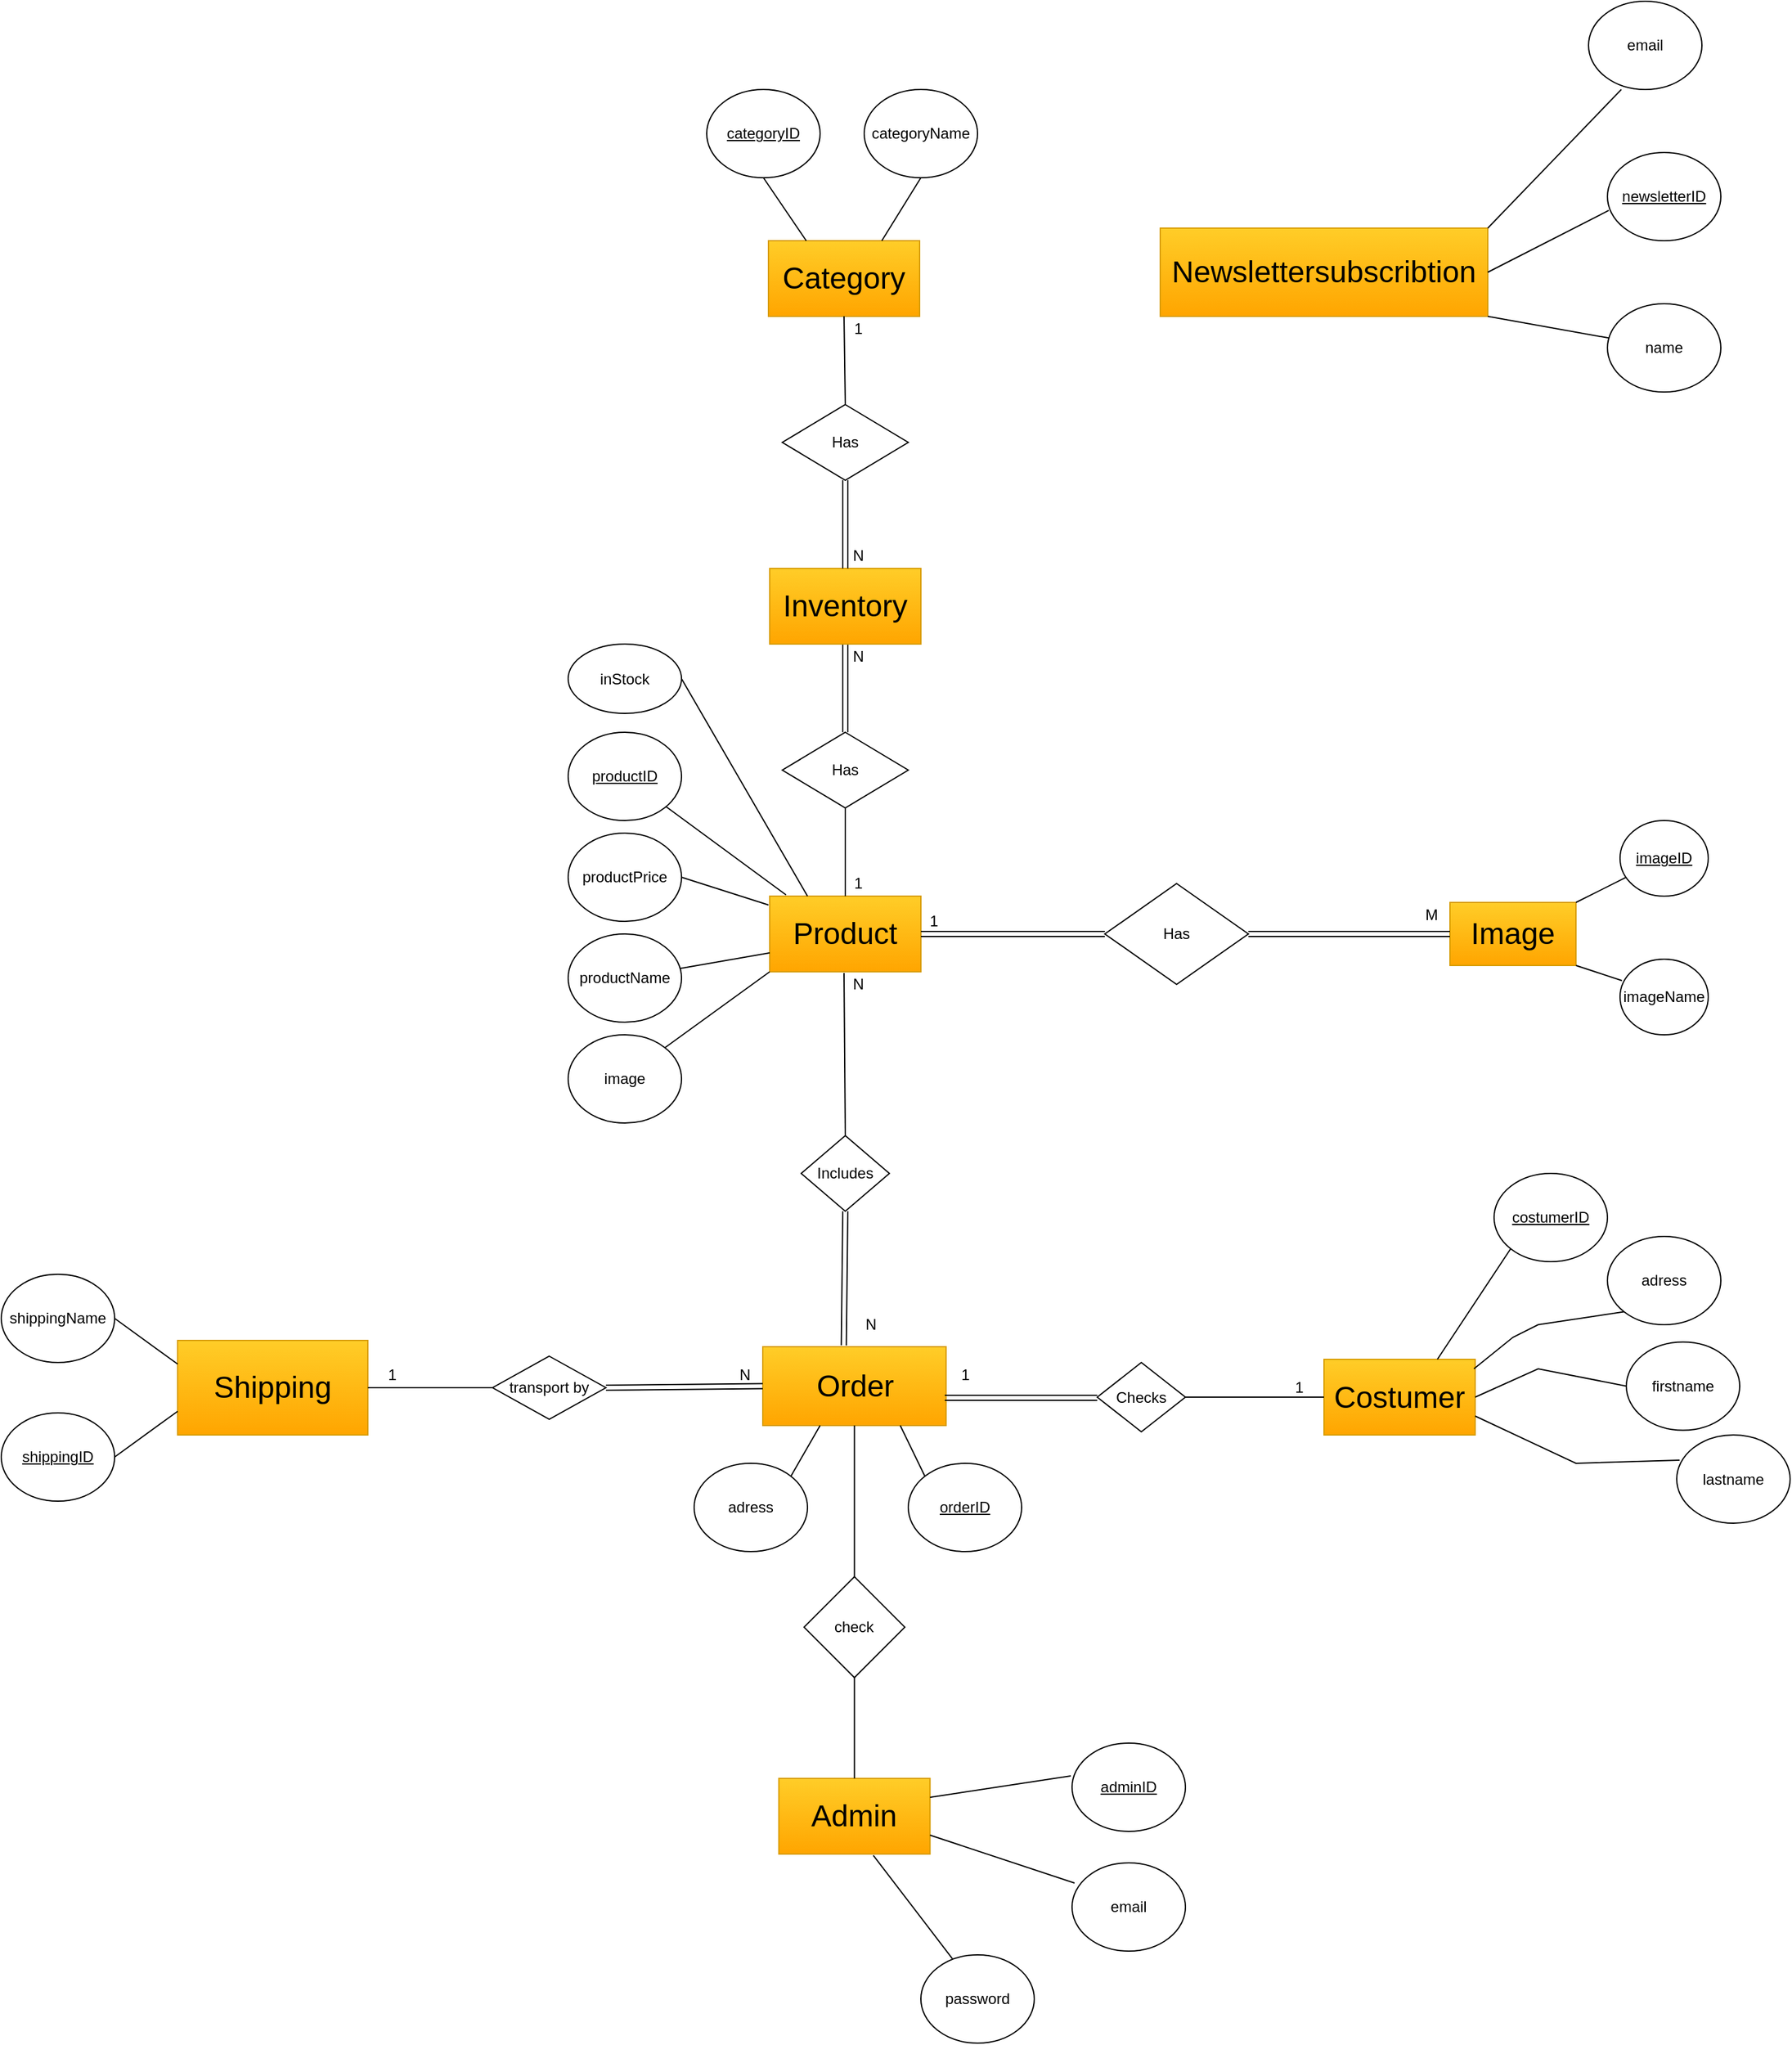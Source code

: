 <mxfile version="16.5.2" type="device" pages="3"><diagram id="YizAnfEG34_CdeYUmkq7" name="ERD-Konceptuell"><mxGraphModel dx="2842" dy="2541" grid="1" gridSize="10" guides="1" tooltips="1" connect="1" arrows="1" fold="1" page="1" pageScale="1" pageWidth="1169" pageHeight="1654" math="0" shadow="0"><root><mxCell id="Rxt3F_daXvgvAgs52I5e-0"/><mxCell id="Rxt3F_daXvgvAgs52I5e-1" parent="Rxt3F_daXvgvAgs52I5e-0"/><mxCell id="RhHo4Sqtcqfj0ca1w-oq-0" value="&lt;font style=&quot;font-size: 24px&quot;&gt;Order&lt;/font&gt;" style="rounded=0;whiteSpace=wrap;html=1;fillColor=#ffcd28;gradientColor=#ffa500;strokeColor=#d79b00;" parent="Rxt3F_daXvgvAgs52I5e-1" vertex="1"><mxGeometry x="304.5" y="347.5" width="145.5" height="62.5" as="geometry"/></mxCell><mxCell id="RhHo4Sqtcqfj0ca1w-oq-1" value="&lt;font style=&quot;font-size: 24px&quot;&gt;Product&lt;/font&gt;" style="rounded=0;whiteSpace=wrap;html=1;fillColor=#ffcd28;gradientColor=#ffa500;strokeColor=#d79b00;" parent="Rxt3F_daXvgvAgs52I5e-1" vertex="1"><mxGeometry x="310" y="-10" width="120" height="60" as="geometry"/></mxCell><mxCell id="RhHo4Sqtcqfj0ca1w-oq-2" value="Includes" style="rhombus;whiteSpace=wrap;html=1;" parent="Rxt3F_daXvgvAgs52I5e-1" vertex="1"><mxGeometry x="335" y="180" width="70" height="60" as="geometry"/></mxCell><mxCell id="RhHo4Sqtcqfj0ca1w-oq-3" value="" style="shape=link;html=1;rounded=0;entryX=0.442;entryY=-0.017;entryDx=0;entryDy=0;entryPerimeter=0;exitX=0.5;exitY=1;exitDx=0;exitDy=0;" parent="Rxt3F_daXvgvAgs52I5e-1" source="RhHo4Sqtcqfj0ca1w-oq-2" target="RhHo4Sqtcqfj0ca1w-oq-0" edge="1"><mxGeometry width="100" relative="1" as="geometry"><mxPoint x="360" y="230" as="sourcePoint"/><mxPoint x="372" y="340" as="targetPoint"/></mxGeometry></mxCell><mxCell id="RhHo4Sqtcqfj0ca1w-oq-4" value="&lt;font style=&quot;font-size: 24px&quot;&gt;Image&lt;/font&gt;" style="rounded=0;whiteSpace=wrap;html=1;fillColor=#ffcd28;gradientColor=#ffa500;strokeColor=#d79b00;" parent="Rxt3F_daXvgvAgs52I5e-1" vertex="1"><mxGeometry x="850" y="-5" width="100" height="50" as="geometry"/></mxCell><mxCell id="RhHo4Sqtcqfj0ca1w-oq-5" value="Has" style="rhombus;whiteSpace=wrap;html=1;" parent="Rxt3F_daXvgvAgs52I5e-1" vertex="1"><mxGeometry x="576" y="-20" width="114" height="80" as="geometry"/></mxCell><mxCell id="RhHo4Sqtcqfj0ca1w-oq-6" value="" style="shape=link;html=1;rounded=0;exitX=1;exitY=0.5;exitDx=0;exitDy=0;" parent="Rxt3F_daXvgvAgs52I5e-1" source="RhHo4Sqtcqfj0ca1w-oq-1" target="RhHo4Sqtcqfj0ca1w-oq-5" edge="1"><mxGeometry width="100" relative="1" as="geometry"><mxPoint x="520" y="140" as="sourcePoint"/><mxPoint x="620" y="140" as="targetPoint"/></mxGeometry></mxCell><mxCell id="RhHo4Sqtcqfj0ca1w-oq-7" value="&lt;font style=&quot;font-size: 24px&quot;&gt;Category&lt;/font&gt;" style="rounded=0;whiteSpace=wrap;html=1;fillColor=#ffcd28;gradientColor=#ffa500;strokeColor=#d79b00;" parent="Rxt3F_daXvgvAgs52I5e-1" vertex="1"><mxGeometry x="309" y="-530" width="120" height="60" as="geometry"/></mxCell><mxCell id="RhHo4Sqtcqfj0ca1w-oq-9" value="Has" style="rhombus;whiteSpace=wrap;html=1;" parent="Rxt3F_daXvgvAgs52I5e-1" vertex="1"><mxGeometry x="320" y="-140" width="100" height="60" as="geometry"/></mxCell><mxCell id="RhHo4Sqtcqfj0ca1w-oq-11" value="" style="shape=link;html=1;rounded=0;exitX=0.5;exitY=0;exitDx=0;exitDy=0;entryX=0.5;entryY=1;entryDx=0;entryDy=0;" parent="Rxt3F_daXvgvAgs52I5e-1" source="RhHo4Sqtcqfj0ca1w-oq-9" target="tIys3HjxS_ih4ZXYvnQB-4" edge="1"><mxGeometry width="100" relative="1" as="geometry"><mxPoint x="240" y="-170" as="sourcePoint"/><mxPoint x="170" y="-200" as="targetPoint"/></mxGeometry></mxCell><mxCell id="RhHo4Sqtcqfj0ca1w-oq-13" value="&lt;font size=&quot;5&quot;&gt;Costumer&lt;/font&gt;" style="rounded=0;whiteSpace=wrap;html=1;fillColor=#ffcd28;gradientColor=#ffa500;strokeColor=#d79b00;" parent="Rxt3F_daXvgvAgs52I5e-1" vertex="1"><mxGeometry x="750" y="357.5" width="120" height="60" as="geometry"/></mxCell><mxCell id="RhHo4Sqtcqfj0ca1w-oq-14" value="Checks" style="rhombus;whiteSpace=wrap;html=1;" parent="Rxt3F_daXvgvAgs52I5e-1" vertex="1"><mxGeometry x="570" y="360" width="70" height="55" as="geometry"/></mxCell><mxCell id="RhHo4Sqtcqfj0ca1w-oq-16" value="" style="shape=link;html=1;rounded=0;entryX=0.993;entryY=0.648;entryDx=0;entryDy=0;entryPerimeter=0;" parent="Rxt3F_daXvgvAgs52I5e-1" target="RhHo4Sqtcqfj0ca1w-oq-0" edge="1"><mxGeometry width="100" relative="1" as="geometry"><mxPoint x="570" y="388" as="sourcePoint"/><mxPoint x="330" y="400" as="targetPoint"/></mxGeometry></mxCell><mxCell id="RhHo4Sqtcqfj0ca1w-oq-17" value="1" style="text;html=1;align=center;verticalAlign=middle;resizable=0;points=[];autosize=1;strokeColor=none;fillColor=none;" parent="Rxt3F_daXvgvAgs52I5e-1" vertex="1"><mxGeometry x="455" y="360" width="20" height="20" as="geometry"/></mxCell><mxCell id="RhHo4Sqtcqfj0ca1w-oq-20" value="N" style="text;html=1;align=center;verticalAlign=middle;resizable=0;points=[];autosize=1;strokeColor=none;fillColor=none;" parent="Rxt3F_daXvgvAgs52I5e-1" vertex="1"><mxGeometry x="380" y="320" width="20" height="20" as="geometry"/></mxCell><mxCell id="RhHo4Sqtcqfj0ca1w-oq-21" value="1" style="text;html=1;align=center;verticalAlign=middle;resizable=0;points=[];autosize=1;strokeColor=none;fillColor=none;" parent="Rxt3F_daXvgvAgs52I5e-1" vertex="1"><mxGeometry x="430" width="20" height="20" as="geometry"/></mxCell><mxCell id="RhHo4Sqtcqfj0ca1w-oq-22" value="M" style="text;html=1;align=center;verticalAlign=middle;resizable=0;points=[];autosize=1;strokeColor=none;fillColor=none;" parent="Rxt3F_daXvgvAgs52I5e-1" vertex="1"><mxGeometry x="820" y="-5" width="30" height="20" as="geometry"/></mxCell><mxCell id="RhHo4Sqtcqfj0ca1w-oq-23" value="1" style="text;html=1;align=center;verticalAlign=middle;resizable=0;points=[];autosize=1;strokeColor=none;fillColor=none;" parent="Rxt3F_daXvgvAgs52I5e-1" vertex="1"><mxGeometry x="370" y="-30" width="20" height="20" as="geometry"/></mxCell><mxCell id="RhHo4Sqtcqfj0ca1w-oq-25" value="" style="endArrow=none;html=1;rounded=0;exitX=0.5;exitY=0;exitDx=0;exitDy=0;entryX=0.133;entryY=0.05;entryDx=0;entryDy=0;entryPerimeter=0;" parent="Rxt3F_daXvgvAgs52I5e-1" source="RhHo4Sqtcqfj0ca1w-oq-2" edge="1"><mxGeometry width="50" height="50" relative="1" as="geometry"><mxPoint x="560" y="60" as="sourcePoint"/><mxPoint x="368.99" y="51" as="targetPoint"/></mxGeometry></mxCell><mxCell id="RhHo4Sqtcqfj0ca1w-oq-26" value="&lt;u&gt;imageID&lt;/u&gt;" style="ellipse;whiteSpace=wrap;html=1;" parent="Rxt3F_daXvgvAgs52I5e-1" vertex="1"><mxGeometry x="985" y="-70" width="70" height="60" as="geometry"/></mxCell><mxCell id="RhHo4Sqtcqfj0ca1w-oq-27" value="imageName" style="ellipse;whiteSpace=wrap;html=1;" parent="Rxt3F_daXvgvAgs52I5e-1" vertex="1"><mxGeometry x="985" y="40" width="70" height="60" as="geometry"/></mxCell><mxCell id="RhHo4Sqtcqfj0ca1w-oq-28" value="" style="endArrow=none;html=1;rounded=0;" parent="Rxt3F_daXvgvAgs52I5e-1" source="RhHo4Sqtcqfj0ca1w-oq-4" target="RhHo4Sqtcqfj0ca1w-oq-26" edge="1"><mxGeometry width="50" height="50" relative="1" as="geometry"><mxPoint x="730" y="180" as="sourcePoint"/><mxPoint x="780" y="130" as="targetPoint"/></mxGeometry></mxCell><mxCell id="RhHo4Sqtcqfj0ca1w-oq-29" value="" style="endArrow=none;html=1;rounded=0;entryX=1;entryY=1;entryDx=0;entryDy=0;exitX=0.021;exitY=0.283;exitDx=0;exitDy=0;exitPerimeter=0;" parent="Rxt3F_daXvgvAgs52I5e-1" source="RhHo4Sqtcqfj0ca1w-oq-27" target="RhHo4Sqtcqfj0ca1w-oq-4" edge="1"><mxGeometry width="50" height="50" relative="1" as="geometry"><mxPoint x="730" y="180" as="sourcePoint"/><mxPoint x="780" y="130" as="targetPoint"/></mxGeometry></mxCell><mxCell id="RhHo4Sqtcqfj0ca1w-oq-30" value="productPrice" style="ellipse;whiteSpace=wrap;html=1;" parent="Rxt3F_daXvgvAgs52I5e-1" vertex="1"><mxGeometry x="150" y="-60" width="90" height="70" as="geometry"/></mxCell><mxCell id="RhHo4Sqtcqfj0ca1w-oq-31" value="productName" style="ellipse;whiteSpace=wrap;html=1;" parent="Rxt3F_daXvgvAgs52I5e-1" vertex="1"><mxGeometry x="150" y="20" width="90" height="70" as="geometry"/></mxCell><mxCell id="RhHo4Sqtcqfj0ca1w-oq-32" value="" style="endArrow=none;html=1;rounded=0;entryX=1;entryY=0.5;entryDx=0;entryDy=0;exitX=-0.008;exitY=0.117;exitDx=0;exitDy=0;exitPerimeter=0;" parent="Rxt3F_daXvgvAgs52I5e-1" source="RhHo4Sqtcqfj0ca1w-oq-1" target="RhHo4Sqtcqfj0ca1w-oq-30" edge="1"><mxGeometry width="50" height="50" relative="1" as="geometry"><mxPoint x="390" y="50" as="sourcePoint"/><mxPoint x="440" as="targetPoint"/></mxGeometry></mxCell><mxCell id="RhHo4Sqtcqfj0ca1w-oq-33" value="" style="endArrow=none;html=1;rounded=0;entryX=0;entryY=0.75;entryDx=0;entryDy=0;" parent="Rxt3F_daXvgvAgs52I5e-1" source="RhHo4Sqtcqfj0ca1w-oq-31" target="RhHo4Sqtcqfj0ca1w-oq-1" edge="1"><mxGeometry width="50" height="50" relative="1" as="geometry"><mxPoint x="390" y="50" as="sourcePoint"/><mxPoint x="440" as="targetPoint"/></mxGeometry></mxCell><mxCell id="RhHo4Sqtcqfj0ca1w-oq-34" value="&lt;u&gt;categoryID&lt;/u&gt;" style="ellipse;whiteSpace=wrap;html=1;" parent="Rxt3F_daXvgvAgs52I5e-1" vertex="1"><mxGeometry x="260" y="-650" width="90" height="70" as="geometry"/></mxCell><mxCell id="RhHo4Sqtcqfj0ca1w-oq-35" value="categoryName" style="ellipse;whiteSpace=wrap;html=1;" parent="Rxt3F_daXvgvAgs52I5e-1" vertex="1"><mxGeometry x="385" y="-650" width="90" height="70" as="geometry"/></mxCell><mxCell id="RhHo4Sqtcqfj0ca1w-oq-36" value="" style="endArrow=none;html=1;rounded=0;entryX=0.5;entryY=1;entryDx=0;entryDy=0;exitX=0.75;exitY=0;exitDx=0;exitDy=0;" parent="Rxt3F_daXvgvAgs52I5e-1" source="RhHo4Sqtcqfj0ca1w-oq-7" target="RhHo4Sqtcqfj0ca1w-oq-35" edge="1"><mxGeometry width="50" height="50" relative="1" as="geometry"><mxPoint x="390" y="-260" as="sourcePoint"/><mxPoint x="440" y="-310" as="targetPoint"/></mxGeometry></mxCell><mxCell id="RhHo4Sqtcqfj0ca1w-oq-37" value="" style="endArrow=none;html=1;rounded=0;entryX=0.5;entryY=1;entryDx=0;entryDy=0;exitX=0.25;exitY=0;exitDx=0;exitDy=0;" parent="Rxt3F_daXvgvAgs52I5e-1" source="RhHo4Sqtcqfj0ca1w-oq-7" target="RhHo4Sqtcqfj0ca1w-oq-34" edge="1"><mxGeometry width="50" height="50" relative="1" as="geometry"><mxPoint x="390" y="-260" as="sourcePoint"/><mxPoint x="440" y="-310" as="targetPoint"/></mxGeometry></mxCell><mxCell id="RhHo4Sqtcqfj0ca1w-oq-38" value="&lt;u&gt;orderID&lt;/u&gt;" style="ellipse;whiteSpace=wrap;html=1;" parent="Rxt3F_daXvgvAgs52I5e-1" vertex="1"><mxGeometry x="420" y="440" width="90" height="70" as="geometry"/></mxCell><mxCell id="RhHo4Sqtcqfj0ca1w-oq-39" value="adress" style="ellipse;whiteSpace=wrap;html=1;" parent="Rxt3F_daXvgvAgs52I5e-1" vertex="1"><mxGeometry x="250" y="440" width="90" height="70" as="geometry"/></mxCell><mxCell id="RhHo4Sqtcqfj0ca1w-oq-43" value="lastname" style="ellipse;whiteSpace=wrap;html=1;" parent="Rxt3F_daXvgvAgs52I5e-1" vertex="1"><mxGeometry x="1030" y="417.5" width="90" height="70" as="geometry"/></mxCell><mxCell id="RhHo4Sqtcqfj0ca1w-oq-45" value="" style="endArrow=none;html=1;rounded=0;entryX=1;entryY=0.75;entryDx=0;entryDy=0;exitX=0.025;exitY=0.286;exitDx=0;exitDy=0;exitPerimeter=0;" parent="Rxt3F_daXvgvAgs52I5e-1" source="RhHo4Sqtcqfj0ca1w-oq-43" target="RhHo4Sqtcqfj0ca1w-oq-13" edge="1"><mxGeometry width="50" height="50" relative="1" as="geometry"><mxPoint x="990" y="439" as="sourcePoint"/><mxPoint x="690" y="219" as="targetPoint"/><Array as="points"><mxPoint x="950" y="440"/></Array></mxGeometry></mxCell><mxCell id="RhHo4Sqtcqfj0ca1w-oq-46" value="&lt;font style=&quot;font-size: 24px&quot;&gt;Newslettersubscribtion&lt;/font&gt;" style="rounded=0;whiteSpace=wrap;html=1;fillColor=#ffcd28;gradientColor=#ffa500;strokeColor=#d79b00;" parent="Rxt3F_daXvgvAgs52I5e-1" vertex="1"><mxGeometry x="620" y="-540" width="260" height="70" as="geometry"/></mxCell><mxCell id="RhHo4Sqtcqfj0ca1w-oq-53" value="" style="endArrow=none;html=1;rounded=0;exitX=1;exitY=0;exitDx=0;exitDy=0;" parent="Rxt3F_daXvgvAgs52I5e-1" source="RhHo4Sqtcqfj0ca1w-oq-39" edge="1"><mxGeometry width="50" height="50" relative="1" as="geometry"><mxPoint x="750" y="380" as="sourcePoint"/><mxPoint x="350" y="410" as="targetPoint"/></mxGeometry></mxCell><mxCell id="RhHo4Sqtcqfj0ca1w-oq-67" value="" style="shape=link;html=1;rounded=0;fontSize=12;entryX=0;entryY=0.5;entryDx=0;entryDy=0;exitX=1;exitY=0.5;exitDx=0;exitDy=0;" parent="Rxt3F_daXvgvAgs52I5e-1" source="RhHo4Sqtcqfj0ca1w-oq-5" target="RhHo4Sqtcqfj0ca1w-oq-4" edge="1"><mxGeometry width="100" relative="1" as="geometry"><mxPoint x="616" y="175" as="sourcePoint"/><mxPoint x="716" y="175" as="targetPoint"/></mxGeometry></mxCell><mxCell id="RhHo4Sqtcqfj0ca1w-oq-68" value="&lt;u&gt;costumerID&lt;/u&gt;" style="ellipse;whiteSpace=wrap;html=1;" parent="Rxt3F_daXvgvAgs52I5e-1" vertex="1"><mxGeometry x="885" y="210" width="90" height="70" as="geometry"/></mxCell><mxCell id="RhHo4Sqtcqfj0ca1w-oq-70" value="name" style="ellipse;whiteSpace=wrap;html=1;" parent="Rxt3F_daXvgvAgs52I5e-1" vertex="1"><mxGeometry x="975" y="-480" width="90" height="70" as="geometry"/></mxCell><mxCell id="RhHo4Sqtcqfj0ca1w-oq-72" value="" style="endArrow=none;html=1;rounded=0;entryX=1;entryY=1;entryDx=0;entryDy=0;" parent="Rxt3F_daXvgvAgs52I5e-1" source="RhHo4Sqtcqfj0ca1w-oq-70" target="RhHo4Sqtcqfj0ca1w-oq-46" edge="1"><mxGeometry width="50" height="50" relative="1" as="geometry"><mxPoint x="467.5" y="-368" as="sourcePoint"/><mxPoint x="517.5" y="-418" as="targetPoint"/></mxGeometry></mxCell><mxCell id="Co3QsmsaSpjww0Nb8S7D-0" value="&lt;font style=&quot;font-size: 24px&quot;&gt;Shipping&lt;/font&gt;" style="rounded=0;whiteSpace=wrap;html=1;fillColor=#ffcd28;gradientColor=#ffa500;strokeColor=#d79b00;" parent="Rxt3F_daXvgvAgs52I5e-1" vertex="1"><mxGeometry x="-160" y="342.5" width="151" height="75" as="geometry"/></mxCell><mxCell id="Co3QsmsaSpjww0Nb8S7D-2" value="transport by" style="rhombus;whiteSpace=wrap;html=1;" parent="Rxt3F_daXvgvAgs52I5e-1" vertex="1"><mxGeometry x="90" y="355" width="90" height="50" as="geometry"/></mxCell><mxCell id="Co3QsmsaSpjww0Nb8S7D-5" value="" style="shape=link;html=1;rounded=0;entryX=0;entryY=0.5;entryDx=0;entryDy=0;exitX=1;exitY=0.5;exitDx=0;exitDy=0;" parent="Rxt3F_daXvgvAgs52I5e-1" source="Co3QsmsaSpjww0Nb8S7D-2" target="RhHo4Sqtcqfj0ca1w-oq-0" edge="1"><mxGeometry width="100" relative="1" as="geometry"><mxPoint x="90" y="490" as="sourcePoint"/><mxPoint x="190" y="490" as="targetPoint"/></mxGeometry></mxCell><mxCell id="Co3QsmsaSpjww0Nb8S7D-7" value="N" style="text;html=1;align=center;verticalAlign=middle;resizable=0;points=[];autosize=1;strokeColor=none;fillColor=none;" parent="Rxt3F_daXvgvAgs52I5e-1" vertex="1"><mxGeometry x="280" y="360" width="20" height="20" as="geometry"/></mxCell><mxCell id="Co3QsmsaSpjww0Nb8S7D-8" value="1" style="text;html=1;align=center;verticalAlign=middle;resizable=0;points=[];autosize=1;strokeColor=none;fillColor=none;" parent="Rxt3F_daXvgvAgs52I5e-1" vertex="1"><mxGeometry y="360" width="20" height="20" as="geometry"/></mxCell><mxCell id="Co3QsmsaSpjww0Nb8S7D-9" value="shippingName" style="ellipse;whiteSpace=wrap;html=1;" parent="Rxt3F_daXvgvAgs52I5e-1" vertex="1"><mxGeometry x="-300" y="290" width="90" height="70" as="geometry"/></mxCell><mxCell id="Co3QsmsaSpjww0Nb8S7D-10" value="&lt;u&gt;shippingID&lt;/u&gt;" style="ellipse;whiteSpace=wrap;html=1;" parent="Rxt3F_daXvgvAgs52I5e-1" vertex="1"><mxGeometry x="-300" y="400" width="90" height="70" as="geometry"/></mxCell><mxCell id="Co3QsmsaSpjww0Nb8S7D-12" value="" style="endArrow=none;html=1;rounded=0;exitX=1;exitY=0.5;exitDx=0;exitDy=0;entryX=0;entryY=0.25;entryDx=0;entryDy=0;" parent="Rxt3F_daXvgvAgs52I5e-1" source="Co3QsmsaSpjww0Nb8S7D-9" target="Co3QsmsaSpjww0Nb8S7D-0" edge="1"><mxGeometry width="50" height="50" relative="1" as="geometry"><mxPoint x="-250" y="320" as="sourcePoint"/><mxPoint x="-200" y="270" as="targetPoint"/></mxGeometry></mxCell><mxCell id="Co3QsmsaSpjww0Nb8S7D-13" value="" style="endArrow=none;html=1;rounded=0;exitX=1;exitY=0.5;exitDx=0;exitDy=0;entryX=0;entryY=0.75;entryDx=0;entryDy=0;" parent="Rxt3F_daXvgvAgs52I5e-1" source="Co3QsmsaSpjww0Nb8S7D-10" target="Co3QsmsaSpjww0Nb8S7D-0" edge="1"><mxGeometry width="50" height="50" relative="1" as="geometry"><mxPoint x="-140" y="450" as="sourcePoint"/><mxPoint x="-90" y="400" as="targetPoint"/><Array as="points"/></mxGeometry></mxCell><mxCell id="4u4hdS5E6tN177ocvokr-0" value="" style="endArrow=none;html=1;rounded=0;entryX=0.5;entryY=1;entryDx=0;entryDy=0;" parent="Rxt3F_daXvgvAgs52I5e-1" source="RhHo4Sqtcqfj0ca1w-oq-1" target="RhHo4Sqtcqfj0ca1w-oq-9" edge="1"><mxGeometry width="50" height="50" relative="1" as="geometry"><mxPoint x="360" y="-140" as="sourcePoint"/><mxPoint x="370" y="-70" as="targetPoint"/></mxGeometry></mxCell><mxCell id="4u4hdS5E6tN177ocvokr-2" value="firstname" style="ellipse;whiteSpace=wrap;html=1;" parent="Rxt3F_daXvgvAgs52I5e-1" vertex="1"><mxGeometry x="990" y="343.75" width="90" height="70" as="geometry"/></mxCell><mxCell id="4u4hdS5E6tN177ocvokr-3" value="" style="endArrow=none;html=1;rounded=0;exitX=1;exitY=0.5;exitDx=0;exitDy=0;entryX=0;entryY=0.5;entryDx=0;entryDy=0;" parent="Rxt3F_daXvgvAgs52I5e-1" source="RhHo4Sqtcqfj0ca1w-oq-13" target="4u4hdS5E6tN177ocvokr-2" edge="1"><mxGeometry width="50" height="50" relative="1" as="geometry"><mxPoint x="880" y="389" as="sourcePoint"/><mxPoint x="940" y="270" as="targetPoint"/><Array as="points"><mxPoint x="920" y="365"/></Array></mxGeometry></mxCell><mxCell id="tIys3HjxS_ih4ZXYvnQB-4" value="&lt;span style=&quot;font-size: 24px&quot;&gt;Inventory&lt;/span&gt;" style="rounded=0;whiteSpace=wrap;html=1;fillColor=#ffcd28;gradientColor=#ffa500;strokeColor=#d79b00;" parent="Rxt3F_daXvgvAgs52I5e-1" vertex="1"><mxGeometry x="310" y="-270" width="120" height="60" as="geometry"/></mxCell><mxCell id="tIys3HjxS_ih4ZXYvnQB-5" value="Has" style="rhombus;whiteSpace=wrap;html=1;" parent="Rxt3F_daXvgvAgs52I5e-1" vertex="1"><mxGeometry x="320" y="-400" width="100" height="60" as="geometry"/></mxCell><mxCell id="tIys3HjxS_ih4ZXYvnQB-6" value="" style="shape=link;html=1;rounded=0;exitX=0.5;exitY=1;exitDx=0;exitDy=0;entryX=0.5;entryY=0;entryDx=0;entryDy=0;" parent="Rxt3F_daXvgvAgs52I5e-1" source="tIys3HjxS_ih4ZXYvnQB-5" target="tIys3HjxS_ih4ZXYvnQB-4" edge="1"><mxGeometry width="100" relative="1" as="geometry"><mxPoint x="379.5" y="-130" as="sourcePoint"/><mxPoint x="379" y="-210" as="targetPoint"/></mxGeometry></mxCell><mxCell id="tIys3HjxS_ih4ZXYvnQB-8" value="" style="endArrow=none;html=1;rounded=0;entryX=0.5;entryY=1;entryDx=0;entryDy=0;exitX=0.5;exitY=0;exitDx=0;exitDy=0;" parent="Rxt3F_daXvgvAgs52I5e-1" source="tIys3HjxS_ih4ZXYvnQB-5" target="RhHo4Sqtcqfj0ca1w-oq-7" edge="1"><mxGeometry width="50" height="50" relative="1" as="geometry"><mxPoint x="369" y="-410" as="sourcePoint"/><mxPoint x="380" y="-60" as="targetPoint"/></mxGeometry></mxCell><mxCell id="tIys3HjxS_ih4ZXYvnQB-9" value="N" style="text;html=1;align=center;verticalAlign=middle;resizable=0;points=[];autosize=1;strokeColor=none;fillColor=none;" parent="Rxt3F_daXvgvAgs52I5e-1" vertex="1"><mxGeometry x="370" y="-210" width="20" height="20" as="geometry"/></mxCell><mxCell id="tIys3HjxS_ih4ZXYvnQB-12" value="inStock" style="ellipse;whiteSpace=wrap;html=1;" parent="Rxt3F_daXvgvAgs52I5e-1" vertex="1"><mxGeometry x="150" y="-210" width="90" height="55" as="geometry"/></mxCell><mxCell id="tIys3HjxS_ih4ZXYvnQB-13" value="" style="endArrow=none;html=1;rounded=0;exitX=1;exitY=0.5;exitDx=0;exitDy=0;entryX=0.25;entryY=0;entryDx=0;entryDy=0;" parent="Rxt3F_daXvgvAgs52I5e-1" source="tIys3HjxS_ih4ZXYvnQB-12" target="RhHo4Sqtcqfj0ca1w-oq-1" edge="1"><mxGeometry width="50" height="50" relative="1" as="geometry"><mxPoint x="330" y="-170" as="sourcePoint"/><mxPoint x="380" y="-220" as="targetPoint"/></mxGeometry></mxCell><mxCell id="eq-dDOGrQBA-Q0r9rowp-0" value="N" style="text;html=1;align=center;verticalAlign=middle;resizable=0;points=[];autosize=1;strokeColor=none;fillColor=none;" parent="Rxt3F_daXvgvAgs52I5e-1" vertex="1"><mxGeometry x="370" y="-290" width="20" height="20" as="geometry"/></mxCell><mxCell id="eq-dDOGrQBA-Q0r9rowp-1" value="image" style="ellipse;whiteSpace=wrap;html=1;" parent="Rxt3F_daXvgvAgs52I5e-1" vertex="1"><mxGeometry x="150" y="100" width="90" height="70" as="geometry"/></mxCell><mxCell id="eq-dDOGrQBA-Q0r9rowp-2" value="" style="endArrow=none;html=1;rounded=0;entryX=0;entryY=1;entryDx=0;entryDy=0;exitX=1;exitY=0;exitDx=0;exitDy=0;" parent="Rxt3F_daXvgvAgs52I5e-1" source="eq-dDOGrQBA-Q0r9rowp-1" target="RhHo4Sqtcqfj0ca1w-oq-1" edge="1"><mxGeometry width="50" height="50" relative="1" as="geometry"><mxPoint x="248.916" y="57.363" as="sourcePoint"/><mxPoint x="320" y="45" as="targetPoint"/></mxGeometry></mxCell><mxCell id="eq-dDOGrQBA-Q0r9rowp-3" value="&lt;u&gt;productID&lt;/u&gt;" style="ellipse;whiteSpace=wrap;html=1;" parent="Rxt3F_daXvgvAgs52I5e-1" vertex="1"><mxGeometry x="150" y="-140" width="90" height="70" as="geometry"/></mxCell><mxCell id="eq-dDOGrQBA-Q0r9rowp-4" value="" style="endArrow=none;html=1;rounded=0;exitX=0.108;exitY=-0.017;exitDx=0;exitDy=0;exitPerimeter=0;" parent="Rxt3F_daXvgvAgs52I5e-1" source="RhHo4Sqtcqfj0ca1w-oq-1" target="eq-dDOGrQBA-Q0r9rowp-3" edge="1"><mxGeometry width="50" height="50" relative="1" as="geometry"><mxPoint x="319.04" y="7.02" as="sourcePoint"/><mxPoint x="250" y="-15" as="targetPoint"/></mxGeometry></mxCell><mxCell id="eq-dDOGrQBA-Q0r9rowp-6" value="&lt;u&gt;newsletterID&lt;/u&gt;" style="ellipse;whiteSpace=wrap;html=1;" parent="Rxt3F_daXvgvAgs52I5e-1" vertex="1"><mxGeometry x="975" y="-600" width="90" height="70" as="geometry"/></mxCell><mxCell id="eq-dDOGrQBA-Q0r9rowp-7" value="" style="endArrow=none;html=1;rounded=0;entryX=0.011;entryY=0.657;entryDx=0;entryDy=0;entryPerimeter=0;exitX=1;exitY=0.5;exitDx=0;exitDy=0;" parent="Rxt3F_daXvgvAgs52I5e-1" source="RhHo4Sqtcqfj0ca1w-oq-46" target="eq-dDOGrQBA-Q0r9rowp-6" edge="1"><mxGeometry width="50" height="50" relative="1" as="geometry"><mxPoint x="902.5" y="-510" as="sourcePoint"/><mxPoint x="945" y="-510" as="targetPoint"/></mxGeometry></mxCell><mxCell id="WuWXbSJuGTImL_LYDBcO-4" value="" style="endArrow=none;html=1;rounded=0;entryX=1;entryY=0.5;entryDx=0;entryDy=0;exitX=0;exitY=0.5;exitDx=0;exitDy=0;" parent="Rxt3F_daXvgvAgs52I5e-1" source="RhHo4Sqtcqfj0ca1w-oq-13" target="RhHo4Sqtcqfj0ca1w-oq-14" edge="1"><mxGeometry width="50" height="50" relative="1" as="geometry"><mxPoint x="730" y="388" as="sourcePoint"/><mxPoint x="520" y="660" as="targetPoint"/></mxGeometry></mxCell><mxCell id="WuWXbSJuGTImL_LYDBcO-5" value="1" style="text;html=1;align=center;verticalAlign=middle;resizable=0;points=[];autosize=1;strokeColor=none;fillColor=none;" parent="Rxt3F_daXvgvAgs52I5e-1" vertex="1"><mxGeometry x="720" y="370" width="20" height="20" as="geometry"/></mxCell><mxCell id="WuWXbSJuGTImL_LYDBcO-6" value="" style="endArrow=none;html=1;rounded=0;exitX=0.75;exitY=1;exitDx=0;exitDy=0;entryX=0;entryY=0;entryDx=0;entryDy=0;" parent="Rxt3F_daXvgvAgs52I5e-1" source="RhHo4Sqtcqfj0ca1w-oq-0" target="RhHo4Sqtcqfj0ca1w-oq-38" edge="1"><mxGeometry width="50" height="50" relative="1" as="geometry"><mxPoint x="340" y="410" as="sourcePoint"/><mxPoint x="410" y="470" as="targetPoint"/></mxGeometry></mxCell><mxCell id="WuWXbSJuGTImL_LYDBcO-7" value="N" style="text;html=1;align=center;verticalAlign=middle;resizable=0;points=[];autosize=1;strokeColor=none;fillColor=none;" parent="Rxt3F_daXvgvAgs52I5e-1" vertex="1"><mxGeometry x="370" y="50" width="20" height="20" as="geometry"/></mxCell><mxCell id="3lh6GzBG2x3iI1PuPUoR-0" value="email" style="ellipse;whiteSpace=wrap;html=1;" parent="Rxt3F_daXvgvAgs52I5e-1" vertex="1"><mxGeometry x="960" y="-720" width="90" height="70" as="geometry"/></mxCell><mxCell id="3lh6GzBG2x3iI1PuPUoR-1" value="" style="endArrow=none;html=1;rounded=0;entryX=0.289;entryY=1;entryDx=0;entryDy=0;entryPerimeter=0;exitX=1;exitY=0;exitDx=0;exitDy=0;" parent="Rxt3F_daXvgvAgs52I5e-1" source="RhHo4Sqtcqfj0ca1w-oq-46" target="3lh6GzBG2x3iI1PuPUoR-0" edge="1"><mxGeometry width="50" height="50" relative="1" as="geometry"><mxPoint x="860" y="-550" as="sourcePoint"/><mxPoint x="981.03" y="-584.98" as="targetPoint"/></mxGeometry></mxCell><mxCell id="TVPGAXWH-rbPQpa74Zun-0" value="1" style="text;html=1;align=center;verticalAlign=middle;resizable=0;points=[];autosize=1;strokeColor=none;fillColor=none;" parent="Rxt3F_daXvgvAgs52I5e-1" vertex="1"><mxGeometry x="370" y="-470" width="20" height="20" as="geometry"/></mxCell><mxCell id="TVPGAXWH-rbPQpa74Zun-2" value="" style="endArrow=none;html=1;rounded=0;fillColor=#FFFFFF;exitX=1;exitY=0.5;exitDx=0;exitDy=0;entryX=0;entryY=0.5;entryDx=0;entryDy=0;" parent="Rxt3F_daXvgvAgs52I5e-1" source="Co3QsmsaSpjww0Nb8S7D-0" target="Co3QsmsaSpjww0Nb8S7D-2" edge="1"><mxGeometry width="50" height="50" relative="1" as="geometry"><mxPoint x="150" y="360" as="sourcePoint"/><mxPoint x="200" y="310" as="targetPoint"/></mxGeometry></mxCell><mxCell id="bWavVgXZ0uDw-2WkXaG9-0" value="adress" style="ellipse;whiteSpace=wrap;html=1;" parent="Rxt3F_daXvgvAgs52I5e-1" vertex="1"><mxGeometry x="975" y="260" width="90" height="70" as="geometry"/></mxCell><mxCell id="bWavVgXZ0uDw-2WkXaG9-1" value="" style="endArrow=none;html=1;rounded=0;entryX=0;entryY=1;entryDx=0;entryDy=0;exitX=0.992;exitY=0.125;exitDx=0;exitDy=0;exitPerimeter=0;" parent="Rxt3F_daXvgvAgs52I5e-1" source="RhHo4Sqtcqfj0ca1w-oq-13" target="bWavVgXZ0uDw-2WkXaG9-0" edge="1"><mxGeometry width="50" height="50" relative="1" as="geometry"><mxPoint x="870" y="350" as="sourcePoint"/><mxPoint x="950" y="265" as="targetPoint"/><Array as="points"><mxPoint x="900" y="340"/><mxPoint x="920" y="330"/></Array></mxGeometry></mxCell><mxCell id="152d3jnLXhhy4mC-OvvX-1" value="&lt;font size=&quot;5&quot;&gt;Admin&lt;/font&gt;" style="rounded=0;whiteSpace=wrap;html=1;fillColor=#ffcd28;gradientColor=#ffa500;strokeColor=#d79b00;" parent="Rxt3F_daXvgvAgs52I5e-1" vertex="1"><mxGeometry x="317.25" y="690" width="120" height="60" as="geometry"/></mxCell><mxCell id="152d3jnLXhhy4mC-OvvX-3" value="&lt;u&gt;adminID&lt;/u&gt;" style="ellipse;whiteSpace=wrap;html=1;" parent="Rxt3F_daXvgvAgs52I5e-1" vertex="1"><mxGeometry x="550" y="662" width="90" height="70" as="geometry"/></mxCell><mxCell id="152d3jnLXhhy4mC-OvvX-4" value="" style="endArrow=none;html=1;rounded=0;fillColor=#FFFFFF;exitX=1;exitY=0.25;exitDx=0;exitDy=0;entryX=-0.011;entryY=0.371;entryDx=0;entryDy=0;entryPerimeter=0;" parent="Rxt3F_daXvgvAgs52I5e-1" source="152d3jnLXhhy4mC-OvvX-1" target="152d3jnLXhhy4mC-OvvX-3" edge="1"><mxGeometry width="50" height="50" relative="1" as="geometry"><mxPoint x="520" y="547" as="sourcePoint"/><mxPoint x="570" y="497" as="targetPoint"/></mxGeometry></mxCell><mxCell id="152d3jnLXhhy4mC-OvvX-5" value="email" style="ellipse;whiteSpace=wrap;html=1;" parent="Rxt3F_daXvgvAgs52I5e-1" vertex="1"><mxGeometry x="550" y="757" width="90" height="70" as="geometry"/></mxCell><mxCell id="152d3jnLXhhy4mC-OvvX-6" value="" style="endArrow=none;html=1;rounded=0;fillColor=#FFFFFF;entryX=0.022;entryY=0.229;entryDx=0;entryDy=0;entryPerimeter=0;exitX=1;exitY=0.75;exitDx=0;exitDy=0;" parent="Rxt3F_daXvgvAgs52I5e-1" source="152d3jnLXhhy4mC-OvvX-1" target="152d3jnLXhhy4mC-OvvX-5" edge="1"><mxGeometry width="50" height="50" relative="1" as="geometry"><mxPoint x="520" y="597" as="sourcePoint"/><mxPoint x="570" y="547" as="targetPoint"/></mxGeometry></mxCell><mxCell id="152d3jnLXhhy4mC-OvvX-9" value="check" style="rhombus;whiteSpace=wrap;html=1;" parent="Rxt3F_daXvgvAgs52I5e-1" vertex="1"><mxGeometry x="337.25" y="530" width="80" height="80" as="geometry"/></mxCell><mxCell id="152d3jnLXhhy4mC-OvvX-10" value="" style="endArrow=none;html=1;rounded=0;fillColor=#FFFFFF;entryX=0.5;entryY=1;entryDx=0;entryDy=0;exitX=0.5;exitY=0;exitDx=0;exitDy=0;" parent="Rxt3F_daXvgvAgs52I5e-1" source="152d3jnLXhhy4mC-OvvX-1" target="152d3jnLXhhy4mC-OvvX-9" edge="1"><mxGeometry width="50" height="50" relative="1" as="geometry"><mxPoint x="370" y="690" as="sourcePoint"/><mxPoint x="720" y="470" as="targetPoint"/></mxGeometry></mxCell><mxCell id="152d3jnLXhhy4mC-OvvX-11" value="" style="endArrow=none;html=1;rounded=0;fillColor=#FFFFFF;exitX=0.5;exitY=0;exitDx=0;exitDy=0;entryX=0.5;entryY=1;entryDx=0;entryDy=0;" parent="Rxt3F_daXvgvAgs52I5e-1" source="152d3jnLXhhy4mC-OvvX-9" target="RhHo4Sqtcqfj0ca1w-oq-0" edge="1"><mxGeometry width="50" height="50" relative="1" as="geometry"><mxPoint x="670" y="520" as="sourcePoint"/><mxPoint x="720" y="470" as="targetPoint"/></mxGeometry></mxCell><mxCell id="152d3jnLXhhy4mC-OvvX-12" value="password" style="ellipse;whiteSpace=wrap;html=1;" parent="Rxt3F_daXvgvAgs52I5e-1" vertex="1"><mxGeometry x="430" y="830" width="90" height="70" as="geometry"/></mxCell><mxCell id="152d3jnLXhhy4mC-OvvX-13" value="" style="endArrow=none;html=1;rounded=0;fillColor=#FFFFFF;exitX=0.625;exitY=1.017;exitDx=0;exitDy=0;exitPerimeter=0;entryX=0.278;entryY=0.043;entryDx=0;entryDy=0;entryPerimeter=0;" parent="Rxt3F_daXvgvAgs52I5e-1" source="152d3jnLXhhy4mC-OvvX-1" target="152d3jnLXhhy4mC-OvvX-12" edge="1"><mxGeometry width="50" height="50" relative="1" as="geometry"><mxPoint x="520" y="580" as="sourcePoint"/><mxPoint x="460" y="820" as="targetPoint"/></mxGeometry></mxCell><mxCell id="S8LTv2D2TsXvugSgOY4u-1" value="" style="endArrow=none;html=1;rounded=0;entryX=0;entryY=1;entryDx=0;entryDy=0;exitX=0.75;exitY=0;exitDx=0;exitDy=0;" parent="Rxt3F_daXvgvAgs52I5e-1" source="RhHo4Sqtcqfj0ca1w-oq-13" target="RhHo4Sqtcqfj0ca1w-oq-68" edge="1"><mxGeometry width="50" height="50" relative="1" as="geometry"><mxPoint x="490" y="370" as="sourcePoint"/><mxPoint x="540" y="320" as="targetPoint"/></mxGeometry></mxCell></root></mxGraphModel></diagram><diagram id="C5RBs43oDa-KdzZeNtuy" name="ERD-Fysiskt"><mxGraphModel dx="3076" dy="754" grid="1" gridSize="10" guides="1" tooltips="1" connect="1" arrows="1" fold="1" page="1" pageScale="1" pageWidth="1654" pageHeight="2336" math="0" shadow="0"><root><mxCell id="WIyWlLk6GJQsqaUBKTNV-0"/><mxCell id="WIyWlLk6GJQsqaUBKTNV-1" parent="WIyWlLk6GJQsqaUBKTNV-0"/><mxCell id="zkfFHV4jXpPFQw0GAbJ--0" value="Costumer" style="swimlane;fontStyle=2;align=center;verticalAlign=top;childLayout=stackLayout;horizontal=1;startSize=26;horizontalStack=0;resizeParent=1;resizeLast=0;collapsible=1;marginBottom=0;rounded=0;shadow=0;strokeWidth=1;" parent="WIyWlLk6GJQsqaUBKTNV-1" vertex="1"><mxGeometry x="-140" y="60" width="230" height="134" as="geometry"><mxRectangle x="230" y="140" width="160" height="26" as="alternateBounds"/></mxGeometry></mxCell><mxCell id="SdzuLbPnnXFcvO4EV_vV-21" value="costumerID&lt;span style=&quot;white-space: pre&quot;&gt; &lt;/span&gt;&lt;span style=&quot;white-space: pre&quot;&gt; &amp;nbsp;&lt;/span&gt;&amp;nbsp; PK&amp;nbsp;&lt;span style=&quot;white-space: pre&quot;&gt; &lt;/span&gt;&lt;span style=&quot;white-space: pre&quot;&gt; &lt;/span&gt;&amp;nbsp; &amp;nbsp;&lt;span style=&quot;white-space: pre&quot;&gt; &lt;/span&gt;&amp;nbsp; &amp;nbsp;&amp;nbsp;&lt;span style=&quot;white-space: pre&quot;&gt;&#9;&lt;span style=&quot;white-space: pre&quot;&gt;&#9;&lt;/span&gt;&lt;/span&gt;&lt;span style=&quot;white-space: pre&quot;&gt;I&lt;/span&gt;NT(10)" style="text;html=1;align=left;verticalAlign=middle;resizable=0;points=[];autosize=1;strokeColor=none;fillColor=none;" parent="zkfFHV4jXpPFQw0GAbJ--0" vertex="1"><mxGeometry y="26" width="230" height="20" as="geometry"/></mxCell><mxCell id="SdzuLbPnnXFcvO4EV_vV-22" value="förnamn&lt;span style=&quot;white-space: pre&quot;&gt; &lt;span style=&quot;white-space: pre&quot;&gt; &lt;/span&gt;&lt;span style=&quot;white-space: pre&quot;&gt; &lt;span style=&quot;white-space: pre&quot;&gt; &lt;span style=&quot;white-space: pre&quot;&gt;&#9;&lt;/span&gt;&lt;span style=&quot;white-space: pre&quot;&gt;&#9;&lt;/span&gt;&lt;span style=&quot;white-space: pre&quot;&gt;&#9;&lt;/span&gt;&lt;/span&gt;&lt;/span&gt;&lt;/span&gt;VARCHAR(50)" style="text;html=1;align=left;verticalAlign=middle;resizable=0;points=[];autosize=1;strokeColor=none;fillColor=none;" parent="zkfFHV4jXpPFQw0GAbJ--0" vertex="1"><mxGeometry y="46" width="230" height="20" as="geometry"/></mxCell><mxCell id="SdzuLbPnnXFcvO4EV_vV-52" value="efternamn&lt;span style=&quot;white-space: pre&quot;&gt; &lt;/span&gt;&lt;span style=&quot;white-space: pre&quot;&gt; &lt;/span&gt;&lt;span style=&quot;white-space: pre&quot;&gt; &lt;span style=&quot;white-space: pre&quot;&gt; &lt;span style=&quot;white-space: pre&quot;&gt;&#9;&lt;/span&gt;&lt;span style=&quot;white-space: pre&quot;&gt;&#9;&lt;/span&gt;&lt;span style=&quot;white-space: pre&quot;&gt;&#9;&lt;/span&gt;&lt;/span&gt;&lt;/span&gt;VARCHAR(50)" style="text;html=1;align=left;verticalAlign=middle;resizable=0;points=[];autosize=1;strokeColor=none;fillColor=none;" parent="zkfFHV4jXpPFQw0GAbJ--0" vertex="1"><mxGeometry y="66" width="230" height="20" as="geometry"/></mxCell><mxCell id="SdzuLbPnnXFcvO4EV_vV-46" value="" style="line;html=1;strokeWidth=1;align=left;verticalAlign=middle;spacingTop=-1;spacingLeft=3;spacingRight=3;rotatable=0;labelPosition=right;points=[];portConstraint=eastwest;" parent="zkfFHV4jXpPFQw0GAbJ--0" vertex="1"><mxGeometry y="86" width="230" height="8" as="geometry"/></mxCell><mxCell id="SdzuLbPnnXFcvO4EV_vV-50" value="orderID&lt;span style=&quot;white-space: pre&quot;&gt; &lt;/span&gt;&lt;span style=&quot;white-space: pre&quot;&gt; &lt;/span&gt;&amp;nbsp; &amp;nbsp; &amp;nbsp; &amp;nbsp; &amp;nbsp; FK&lt;span style=&quot;white-space: pre&quot;&gt; &lt;/span&gt;&lt;span style=&quot;white-space: pre&quot;&gt; &amp;nbsp;&lt;/span&gt;&amp;nbsp; &lt;span style=&quot;white-space: pre&quot;&gt; &lt;/span&gt;&amp;nbsp; &amp;nbsp;&lt;span style=&quot;white-space: pre&quot;&gt;&#9;&lt;/span&gt;&lt;span style=&quot;white-space: pre&quot;&gt;&#9;&lt;/span&gt;INT(10)" style="text;html=1;align=left;verticalAlign=middle;resizable=0;points=[];autosize=1;strokeColor=none;fillColor=none;" parent="zkfFHV4jXpPFQw0GAbJ--0" vertex="1"><mxGeometry y="94" width="230" height="20" as="geometry"/></mxCell><mxCell id="ILIJ3sStkepZ-nq5mUv7-0" value="adress&lt;span style=&quot;white-space: pre&quot;&gt; &lt;/span&gt;&lt;span style=&quot;white-space: pre&quot;&gt; &lt;/span&gt;&lt;span style=&quot;white-space: pre&quot;&gt; &lt;span style=&quot;white-space: pre&quot;&gt; &lt;span style=&quot;white-space: pre&quot;&gt;&#9;&lt;/span&gt;&lt;span style=&quot;white-space: pre&quot;&gt;&#9;&lt;/span&gt;&lt;span style=&quot;white-space: pre&quot;&gt;&#9;&lt;/span&gt;&lt;span style=&quot;white-space: pre&quot;&gt;&#9;&lt;/span&gt;&lt;/span&gt;&lt;/span&gt;VARCHAR(50)" style="text;html=1;align=left;verticalAlign=middle;resizable=0;points=[];autosize=1;strokeColor=none;fillColor=none;" parent="zkfFHV4jXpPFQw0GAbJ--0" vertex="1"><mxGeometry y="114" width="230" height="20" as="geometry"/></mxCell><mxCell id="zkfFHV4jXpPFQw0GAbJ--6" value="Product" style="swimlane;fontStyle=0;align=center;verticalAlign=top;childLayout=stackLayout;horizontal=1;startSize=26;horizontalStack=0;resizeParent=1;resizeLast=0;collapsible=1;marginBottom=0;rounded=0;shadow=0;strokeWidth=1;" parent="WIyWlLk6GJQsqaUBKTNV-1" vertex="1"><mxGeometry x="250" y="290" width="230" height="134" as="geometry"><mxRectangle x="130" y="380" width="160" height="26" as="alternateBounds"/></mxGeometry></mxCell><mxCell id="SdzuLbPnnXFcvO4EV_vV-14" value="productID &lt;span style=&quot;white-space: pre&quot;&gt; &lt;/span&gt;&lt;span style=&quot;white-space: pre&quot;&gt; &lt;/span&gt;PK&lt;span style=&quot;white-space: pre&quot;&gt; &lt;span style=&quot;white-space: pre&quot;&gt; &lt;/span&gt; &lt;/span&gt;&amp;nbsp; &lt;span style=&quot;white-space: pre&quot;&gt;&#9;&lt;/span&gt;&lt;span style=&quot;white-space: pre&quot;&gt;&#9;&lt;/span&gt;&lt;span style=&quot;white-space: pre&quot;&gt;&#9;&lt;/span&gt;INT(10)" style="text;html=1;align=left;verticalAlign=middle;resizable=0;points=[];autosize=1;strokeColor=none;fillColor=none;" parent="zkfFHV4jXpPFQw0GAbJ--6" vertex="1"><mxGeometry y="26" width="230" height="20" as="geometry"/></mxCell><mxCell id="SdzuLbPnnXFcvO4EV_vV-16" value="productName&lt;span style=&quot;white-space: pre&quot;&gt; &lt;/span&gt;&lt;span style=&quot;white-space: pre&quot;&gt; &lt;span style=&quot;white-space: pre&quot;&gt; &lt;span style=&quot;white-space: pre&quot;&gt;&#9;&lt;/span&gt;&lt;span style=&quot;white-space: pre&quot;&gt;&#9;&lt;/span&gt;&lt;/span&gt;&lt;/span&gt;VARCHAR(50)" style="text;html=1;align=left;verticalAlign=middle;resizable=0;points=[];autosize=1;strokeColor=none;fillColor=none;" parent="zkfFHV4jXpPFQw0GAbJ--6" vertex="1"><mxGeometry y="46" width="230" height="20" as="geometry"/></mxCell><mxCell id="zkfFHV4jXpPFQw0GAbJ--9" value="" style="line;html=1;strokeWidth=1;align=left;verticalAlign=middle;spacingTop=-1;spacingLeft=3;spacingRight=3;rotatable=0;labelPosition=right;points=[];portConstraint=eastwest;" parent="zkfFHV4jXpPFQw0GAbJ--6" vertex="1"><mxGeometry y="66" width="230" height="8" as="geometry"/></mxCell><mxCell id="SdzuLbPnnXFcvO4EV_vV-34" value="&lt;span&gt;imageID&amp;nbsp;&amp;nbsp;&lt;span style=&quot;white-space: pre&quot;&gt; &lt;/span&gt;&lt;span style=&quot;white-space: pre&quot;&gt; &lt;/span&gt;&lt;span style=&quot;white-space: pre&quot;&gt; &lt;/span&gt;&lt;/span&gt;&lt;span&gt;FK&amp;nbsp;&lt;span style=&quot;white-space: pre&quot;&gt; &lt;/span&gt;&lt;span style=&quot;white-space: pre&quot;&gt; &lt;/span&gt;&amp;nbsp; &amp;nbsp;&lt;span style=&quot;white-space: pre&quot;&gt;&#9;&lt;/span&gt;&lt;span style=&quot;white-space: pre&quot;&gt;&#9;&lt;/span&gt;&lt;span style=&quot;white-space: pre&quot;&gt;&#9;&lt;/span&gt;&lt;/span&gt;&lt;span&gt;INT(10)&lt;/span&gt;" style="text;html=1;align=left;verticalAlign=middle;resizable=0;points=[];autosize=1;strokeColor=none;fillColor=none;" parent="zkfFHV4jXpPFQw0GAbJ--6" vertex="1"><mxGeometry y="74" width="230" height="20" as="geometry"/></mxCell><mxCell id="SdzuLbPnnXFcvO4EV_vV-35" value="categoryID&lt;span style=&quot;white-space: pre&quot;&gt; &lt;/span&gt;&lt;span style=&quot;white-space: pre&quot;&gt; &lt;/span&gt;FK&lt;span style=&quot;white-space: pre&quot;&gt; &lt;/span&gt;&lt;span style=&quot;white-space: pre&quot;&gt; &amp;nbsp;&amp;nbsp;&lt;/span&gt;&amp;nbsp;&lt;span style=&quot;white-space: pre&quot;&gt;&#9;&lt;/span&gt;&lt;span style=&quot;white-space: pre&quot;&gt;&#9;&lt;/span&gt;&lt;span style=&quot;white-space: pre&quot;&gt;&#9;&lt;/span&gt;INT(10)" style="text;html=1;align=left;verticalAlign=middle;resizable=0;points=[];autosize=1;strokeColor=none;fillColor=none;" parent="zkfFHV4jXpPFQw0GAbJ--6" vertex="1"><mxGeometry y="94" width="230" height="20" as="geometry"/></mxCell><mxCell id="bs_hKE0ESkhD0YCdwPbS-2" value="quantity&lt;span style=&quot;white-space: pre&quot;&gt; &lt;/span&gt;&lt;span style=&quot;white-space: pre&quot;&gt;         &lt;/span&gt;&lt;span style=&quot;white-space: pre&quot;&gt; &lt;/span&gt;&lt;span style=&quot;white-space: pre&quot;&gt; &amp;nbsp;&amp;nbsp;&lt;/span&gt;&amp;nbsp;&lt;span style=&quot;white-space: pre&quot;&gt;&#9;&lt;/span&gt;&lt;span style=&quot;white-space: pre&quot;&gt;&#9;&lt;span style=&quot;white-space: pre&quot;&gt;&#9;&lt;/span&gt;&lt;/span&gt;INT(50)" style="text;html=1;align=left;verticalAlign=middle;resizable=0;points=[];autosize=1;strokeColor=none;fillColor=none;" parent="zkfFHV4jXpPFQw0GAbJ--6" vertex="1"><mxGeometry y="114" width="230" height="20" as="geometry"/></mxCell><mxCell id="zkfFHV4jXpPFQw0GAbJ--13" value="Image" style="swimlane;fontStyle=0;align=center;verticalAlign=top;childLayout=stackLayout;horizontal=1;startSize=26;horizontalStack=0;resizeParent=1;resizeLast=0;collapsible=1;marginBottom=0;rounded=0;shadow=0;strokeWidth=1;" parent="WIyWlLk6GJQsqaUBKTNV-1" vertex="1"><mxGeometry x="640" y="210" width="190" height="70" as="geometry"><mxRectangle x="330" y="360" width="170" height="26" as="alternateBounds"/></mxGeometry></mxCell><mxCell id="SdzuLbPnnXFcvO4EV_vV-19" value="imageID&lt;span style=&quot;white-space: pre&quot;&gt; &lt;/span&gt;&amp;nbsp; &amp;nbsp; &lt;span style=&quot;white-space: pre&quot;&gt; &lt;/span&gt;&lt;span style=&quot;white-space: pre&quot;&gt; &lt;/span&gt;PK&lt;span style=&quot;white-space: pre&quot;&gt; &lt;/span&gt;&lt;span style=&quot;white-space: pre&quot;&gt; &lt;span style=&quot;white-space: pre&quot;&gt; &lt;/span&gt; &lt;/span&gt;&amp;nbsp;&lt;span style=&quot;white-space: pre&quot;&gt;&#9;&lt;/span&gt;&lt;span style=&quot;white-space: pre&quot;&gt;&#9;&lt;/span&gt;INT(10)" style="text;html=1;align=left;verticalAlign=middle;resizable=0;points=[];autosize=1;strokeColor=none;fillColor=none;" parent="zkfFHV4jXpPFQw0GAbJ--13" vertex="1"><mxGeometry y="26" width="190" height="20" as="geometry"/></mxCell><mxCell id="SdzuLbPnnXFcvO4EV_vV-20" value="imageName&lt;span style=&quot;white-space: pre&quot;&gt; &lt;/span&gt;&lt;span style=&quot;white-space: pre&quot;&gt; &lt;span style=&quot;white-space: pre&quot;&gt; &lt;/span&gt; &lt;/span&gt;&amp;nbsp; &amp;nbsp; &amp;nbsp; VARCHAR(50)" style="text;html=1;align=left;verticalAlign=middle;resizable=0;points=[];autosize=1;strokeColor=none;fillColor=none;" parent="zkfFHV4jXpPFQw0GAbJ--13" vertex="1"><mxGeometry y="46" width="190" height="20" as="geometry"/></mxCell><mxCell id="zkfFHV4jXpPFQw0GAbJ--17" value="Order" style="swimlane;fontStyle=0;align=center;verticalAlign=top;childLayout=stackLayout;horizontal=1;startSize=26;horizontalStack=0;resizeParent=1;resizeLast=0;collapsible=1;marginBottom=0;rounded=0;shadow=0;strokeWidth=1;" parent="WIyWlLk6GJQsqaUBKTNV-1" vertex="1"><mxGeometry x="-140" y="290" width="250" height="134" as="geometry"><mxRectangle x="550" y="140" width="160" height="26" as="alternateBounds"/></mxGeometry></mxCell><mxCell id="SdzuLbPnnXFcvO4EV_vV-24" value="orderID&lt;span style=&quot;white-space: pre&quot;&gt; &lt;/span&gt;&lt;span style=&quot;white-space: pre&quot;&gt; &lt;/span&gt;&lt;span style=&quot;white-space: pre&quot;&gt;  &lt;span style=&quot;white-space: pre&quot;&gt;&#9;&lt;/span&gt;      &lt;/span&gt;PK&lt;span style=&quot;white-space: pre&quot;&gt; &lt;span style=&quot;white-space: pre&quot;&gt; &lt;/span&gt; &lt;/span&gt;&amp;nbsp; &amp;nbsp; &amp;nbsp;&lt;span style=&quot;white-space: pre&quot;&gt;&#9;&lt;/span&gt;&amp;nbsp; &amp;nbsp;&amp;nbsp;INT(10)" style="text;html=1;align=left;verticalAlign=middle;resizable=0;points=[];autosize=1;strokeColor=none;fillColor=none;" parent="zkfFHV4jXpPFQw0GAbJ--17" vertex="1"><mxGeometry y="26" width="250" height="20" as="geometry"/></mxCell><mxCell id="SdzuLbPnnXFcvO4EV_vV-25" value="adress&lt;span style=&quot;white-space: pre&quot;&gt; &lt;/span&gt;&lt;span style=&quot;white-space: pre&quot;&gt; &lt;span style=&quot;white-space: pre&quot;&gt; &lt;span style=&quot;white-space: pre&quot;&gt; &lt;/span&gt; &lt;/span&gt; &lt;/span&gt;&amp;nbsp; &amp;nbsp; &amp;nbsp;&lt;span style=&quot;white-space: pre&quot;&gt;&#9;&lt;/span&gt;&lt;span style=&quot;white-space: pre&quot;&gt;&#9;&lt;span style=&quot;white-space: pre&quot;&gt;&#9;&lt;/span&gt;&lt;/span&gt;VARCHAR(50)" style="text;html=1;align=left;verticalAlign=middle;resizable=0;points=[];autosize=1;strokeColor=none;fillColor=none;" parent="zkfFHV4jXpPFQw0GAbJ--17" vertex="1"><mxGeometry y="46" width="250" height="20" as="geometry"/></mxCell><mxCell id="zkfFHV4jXpPFQw0GAbJ--4" value="" style="line;html=1;strokeWidth=1;align=left;verticalAlign=middle;spacingTop=-1;spacingLeft=3;spacingRight=3;rotatable=0;labelPosition=right;points=[];portConstraint=eastwest;" parent="zkfFHV4jXpPFQw0GAbJ--17" vertex="1"><mxGeometry y="66" width="250" height="8" as="geometry"/></mxCell><mxCell id="SdzuLbPnnXFcvO4EV_vV-39" value="productID&lt;span style=&quot;white-space: pre&quot;&gt; &lt;/span&gt;&amp;nbsp; &amp;nbsp; &amp;nbsp; &amp;nbsp; &amp;nbsp; &amp;nbsp; &amp;nbsp;FK&lt;span style=&quot;white-space: pre&quot;&gt; &lt;span style=&quot;white-space: pre&quot;&gt; &lt;/span&gt; &lt;/span&gt;&amp;nbsp; &amp;nbsp; &amp;nbsp; &amp;nbsp; &amp;nbsp; &lt;span style=&quot;white-space: pre&quot;&gt;&#9;&lt;/span&gt;&amp;nbsp; &amp;nbsp;INT(10)" style="text;html=1;align=left;verticalAlign=middle;resizable=0;points=[];autosize=1;strokeColor=none;fillColor=none;" parent="zkfFHV4jXpPFQw0GAbJ--17" vertex="1"><mxGeometry y="74" width="250" height="20" as="geometry"/></mxCell><mxCell id="VM-Nd42qku3cZDoPyUAj-0" value="shippingID&lt;span style=&quot;white-space: pre&quot;&gt; &lt;/span&gt;&amp;nbsp; &amp;nbsp; &amp;nbsp; &amp;nbsp; &amp;nbsp; &amp;nbsp; FK&lt;span style=&quot;white-space: pre&quot;&gt; &lt;span style=&quot;white-space: pre&quot;&gt; &lt;/span&gt; &lt;/span&gt;&amp;nbsp; &amp;nbsp; &amp;nbsp; &amp;nbsp; &amp;nbsp; &amp;nbsp; &amp;nbsp; INT(10)" style="text;html=1;align=left;verticalAlign=middle;resizable=0;points=[];autosize=1;strokeColor=none;fillColor=none;" parent="zkfFHV4jXpPFQw0GAbJ--17" vertex="1"><mxGeometry y="94" width="250" height="20" as="geometry"/></mxCell><mxCell id="Xjf9yLcyVW_R72hi0j1x-2" value="adminID&amp;nbsp; &amp;nbsp; &amp;nbsp; &amp;nbsp; &amp;nbsp; &amp;nbsp; &amp;nbsp; &amp;nbsp; FK&amp;nbsp; &amp;nbsp; &amp;nbsp; &amp;nbsp; &amp;nbsp; &amp;nbsp; &amp;nbsp; &amp;nbsp; &amp;nbsp;INT (10) &amp;nbsp; &amp;nbsp;&amp;nbsp;" style="text;html=1;align=left;verticalAlign=middle;resizable=0;points=[];autosize=1;strokeColor=none;fillColor=none;" parent="zkfFHV4jXpPFQw0GAbJ--17" vertex="1"><mxGeometry y="114" width="250" height="20" as="geometry"/></mxCell><mxCell id="SdzuLbPnnXFcvO4EV_vV-12" value="Category" style="swimlane;fontStyle=2;align=center;verticalAlign=top;childLayout=stackLayout;horizontal=1;startSize=26;horizontalStack=0;resizeParent=1;resizeLast=0;collapsible=1;marginBottom=0;rounded=0;shadow=0;strokeWidth=1;" parent="WIyWlLk6GJQsqaUBKTNV-1" vertex="1"><mxGeometry x="640" y="400" width="230" height="70" as="geometry"><mxRectangle x="230" y="140" width="160" height="26" as="alternateBounds"/></mxGeometry></mxCell><mxCell id="SdzuLbPnnXFcvO4EV_vV-17" value="categoryID&amp;nbsp; &amp;nbsp; &amp;nbsp; &lt;span style=&quot;white-space: pre&quot;&gt; &lt;/span&gt;&amp;nbsp; &amp;nbsp; &amp;nbsp; &amp;nbsp; &amp;nbsp;PK&lt;span style=&quot;white-space: pre&quot;&gt; &lt;span style=&quot;white-space: pre&quot;&gt; &lt;span style=&quot;white-space: pre&quot;&gt; &lt;/span&gt; &lt;/span&gt; &lt;/span&gt;&amp;nbsp;&lt;span style=&quot;white-space: pre&quot;&gt;&#9;&lt;/span&gt;&lt;span style=&quot;white-space: pre&quot;&gt;I&lt;/span&gt;NT(10)" style="text;html=1;align=left;verticalAlign=middle;resizable=0;points=[];autosize=1;strokeColor=none;fillColor=none;" parent="SdzuLbPnnXFcvO4EV_vV-12" vertex="1"><mxGeometry y="26" width="230" height="20" as="geometry"/></mxCell><mxCell id="SdzuLbPnnXFcvO4EV_vV-18" value="categoryName&lt;span style=&quot;white-space: pre&quot;&gt; &lt;span style=&quot;white-space: pre&quot;&gt; &lt;span style=&quot;white-space: pre&quot;&gt; &lt;span style=&quot;white-space: pre&quot;&gt; &lt;span style=&quot;white-space: pre&quot;&gt;&#9;&lt;/span&gt;&lt;span style=&quot;white-space: pre&quot;&gt;&#9;&lt;/span&gt;&lt;/span&gt;&lt;/span&gt;&lt;/span&gt;&lt;/span&gt;VARCHAR(50)" style="text;html=1;align=left;verticalAlign=middle;resizable=0;points=[];autosize=1;strokeColor=none;fillColor=none;" parent="SdzuLbPnnXFcvO4EV_vV-12" vertex="1"><mxGeometry y="46" width="230" height="20" as="geometry"/></mxCell><mxCell id="SdzuLbPnnXFcvO4EV_vV-30" value="" style="endArrow=classic;html=1;rounded=0;exitX=-0.013;exitY=0.35;exitDx=0;exitDy=0;exitPerimeter=0;entryX=1.004;entryY=0.65;entryDx=0;entryDy=0;entryPerimeter=0;" parent="WIyWlLk6GJQsqaUBKTNV-1" source="SdzuLbPnnXFcvO4EV_vV-19" edge="1"><mxGeometry width="50" height="50" relative="1" as="geometry"><mxPoint x="560" y="310" as="sourcePoint"/><mxPoint x="480.92" y="369" as="targetPoint"/><Array as="points"><mxPoint x="570" y="243"/><mxPoint x="570" y="369"/></Array></mxGeometry></mxCell><mxCell id="SdzuLbPnnXFcvO4EV_vV-32" value="" style="endArrow=classic;html=1;rounded=0;exitX=0.008;exitY=0.55;exitDx=0;exitDy=0;exitPerimeter=0;entryX=1;entryY=0.55;entryDx=0;entryDy=0;entryPerimeter=0;" parent="WIyWlLk6GJQsqaUBKTNV-1" source="SdzuLbPnnXFcvO4EV_vV-17" target="SdzuLbPnnXFcvO4EV_vV-35" edge="1"><mxGeometry width="50" height="50" relative="1" as="geometry"><mxPoint x="290" y="510" as="sourcePoint"/><mxPoint x="570" y="420" as="targetPoint"/><Array as="points"><mxPoint x="570" y="437"/><mxPoint x="570" y="395"/></Array></mxGeometry></mxCell><mxCell id="SdzuLbPnnXFcvO4EV_vV-40" value="" style="endArrow=classic;html=1;rounded=0;entryX=1.013;entryY=0.5;entryDx=0;entryDy=0;entryPerimeter=0;" parent="WIyWlLk6GJQsqaUBKTNV-1" target="SdzuLbPnnXFcvO4EV_vV-39" edge="1"><mxGeometry width="50" height="50" relative="1" as="geometry"><mxPoint x="250" y="326" as="sourcePoint"/><mxPoint x="120" y="380" as="targetPoint"/><Array as="points"><mxPoint x="160" y="326"/><mxPoint x="160" y="374"/></Array></mxGeometry></mxCell><mxCell id="SdzuLbPnnXFcvO4EV_vV-42" value="" style="endArrow=classic;html=1;rounded=0;entryX=0.009;entryY=0.5;entryDx=0;entryDy=0;entryPerimeter=0;exitX=-0.004;exitY=0.6;exitDx=0;exitDy=0;exitPerimeter=0;" parent="WIyWlLk6GJQsqaUBKTNV-1" source="SdzuLbPnnXFcvO4EV_vV-24" target="SdzuLbPnnXFcvO4EV_vV-50" edge="1"><mxGeometry width="50" height="50" relative="1" as="geometry"><mxPoint x="-137" y="322" as="sourcePoint"/><mxPoint x="-300" y="130" as="targetPoint"/><Array as="points"><mxPoint x="-200" y="328"/><mxPoint x="-200" y="164"/></Array></mxGeometry></mxCell><mxCell id="SdzuLbPnnXFcvO4EV_vV-54" value="Newsletter" style="swimlane;fontStyle=0;align=center;verticalAlign=top;childLayout=stackLayout;horizontal=1;startSize=26;horizontalStack=0;resizeParent=1;resizeLast=0;collapsible=1;marginBottom=0;rounded=0;shadow=0;strokeWidth=1;" parent="WIyWlLk6GJQsqaUBKTNV-1" vertex="1"><mxGeometry x="250" y="100" width="230" height="100" as="geometry"><mxRectangle x="330" y="360" width="170" height="26" as="alternateBounds"/></mxGeometry></mxCell><mxCell id="SdzuLbPnnXFcvO4EV_vV-56" value="newsletterID&lt;span style=&quot;white-space: pre&quot;&gt; &lt;/span&gt;&lt;span style=&quot;white-space: pre&quot;&gt; &lt;span style=&quot;white-space: pre&quot;&gt; &lt;span style=&quot;white-space: pre&quot;&gt;&#9;&lt;/span&gt;&lt;/span&gt;&lt;/span&gt;PK&lt;span style=&quot;white-space: pre&quot;&gt; &lt;/span&gt;&lt;span style=&quot;white-space: pre&quot;&gt; &lt;span style=&quot;white-space: pre&quot;&gt;&#9;&lt;span style=&quot;white-space: pre&quot;&gt;&#9;&lt;/span&gt;&lt;/span&gt;&lt;/span&gt;VARCHAR(50)" style="text;html=1;align=left;verticalAlign=middle;resizable=0;points=[];autosize=1;strokeColor=none;fillColor=none;" parent="SdzuLbPnnXFcvO4EV_vV-54" vertex="1"><mxGeometry y="26" width="230" height="20" as="geometry"/></mxCell><mxCell id="SdzuLbPnnXFcvO4EV_vV-57" value="" style="line;html=1;strokeWidth=1;align=left;verticalAlign=middle;spacingTop=-1;spacingLeft=3;spacingRight=3;rotatable=0;labelPosition=right;points=[];portConstraint=eastwest;" parent="SdzuLbPnnXFcvO4EV_vV-54" vertex="1"><mxGeometry y="46" width="230" height="8" as="geometry"/></mxCell><mxCell id="SdzuLbPnnXFcvO4EV_vV-65" value="name&lt;span style=&quot;white-space: pre&quot;&gt; &lt;/span&gt;&lt;span style=&quot;white-space: pre&quot;&gt; &lt;/span&gt;&lt;span style=&quot;white-space: pre&quot;&gt; &lt;/span&gt;&lt;span style=&quot;white-space: pre&quot;&gt; &lt;/span&gt;&lt;span style=&quot;white-space: pre&quot;&gt; &lt;/span&gt;&lt;span style=&quot;white-space: pre&quot;&gt; &amp;nbsp;&lt;/span&gt;&amp;nbsp; &amp;nbsp;&lt;span style=&quot;white-space: pre&quot;&gt;&#9;&lt;/span&gt;&lt;span style=&quot;white-space: pre&quot;&gt;&#9;&lt;span style=&quot;white-space: pre&quot;&gt;&#9;&lt;/span&gt;&lt;/span&gt;VARCHAR (50)&amp;nbsp;" style="text;html=1;align=left;verticalAlign=middle;resizable=0;points=[];autosize=1;strokeColor=none;fillColor=none;" parent="SdzuLbPnnXFcvO4EV_vV-54" vertex="1"><mxGeometry y="54" width="230" height="20" as="geometry"/></mxCell><mxCell id="SdzuLbPnnXFcvO4EV_vV-67" value="email&lt;span style=&quot;white-space: pre&quot;&gt; &lt;/span&gt;&lt;span style=&quot;white-space: pre&quot;&gt; &lt;/span&gt;&lt;span style=&quot;white-space: pre&quot;&gt; &lt;/span&gt;&lt;span style=&quot;white-space: pre&quot;&gt; &lt;/span&gt;&lt;span style=&quot;white-space: pre&quot;&gt; &amp;nbsp;          &lt;/span&gt;&amp;nbsp; &lt;span style=&quot;white-space: pre&quot;&gt;&#9;&lt;/span&gt;&lt;span style=&quot;white-space: pre&quot;&gt;&#9;&lt;/span&gt;VARCHAR(50)" style="text;html=1;align=left;verticalAlign=middle;resizable=0;points=[];autosize=1;strokeColor=none;fillColor=none;" parent="SdzuLbPnnXFcvO4EV_vV-54" vertex="1"><mxGeometry y="74" width="230" height="20" as="geometry"/></mxCell><mxCell id="nyrhFnxKx1Wc3vdPsFy3-0" value="Shipping" style="swimlane;fontStyle=2;align=center;verticalAlign=top;childLayout=stackLayout;horizontal=1;startSize=26;horizontalStack=0;resizeParent=1;resizeLast=0;collapsible=1;marginBottom=0;rounded=0;shadow=0;strokeWidth=1;" parent="WIyWlLk6GJQsqaUBKTNV-1" vertex="1"><mxGeometry x="230" y="510" width="200" height="70" as="geometry"><mxRectangle x="230" y="140" width="160" height="26" as="alternateBounds"/></mxGeometry></mxCell><mxCell id="nyrhFnxKx1Wc3vdPsFy3-1" value="shippingID&lt;span style=&quot;white-space: pre&quot;&gt; &lt;/span&gt;&lt;span style=&quot;white-space: pre&quot;&gt; &lt;/span&gt;&lt;span style=&quot;white-space: pre&quot;&gt; &lt;/span&gt;PK&lt;span style=&quot;white-space: pre&quot;&gt; &lt;/span&gt;&lt;span style=&quot;white-space: pre&quot;&gt; &lt;span style=&quot;white-space: pre&quot;&gt; &lt;/span&gt; &lt;/span&gt;&amp;nbsp; &lt;span style=&quot;white-space: pre&quot;&gt;&#9;&lt;/span&gt;&lt;span style=&quot;white-space: pre&quot;&gt;&#9;&lt;/span&gt;INT(10)" style="text;html=1;align=left;verticalAlign=middle;resizable=0;points=[];autosize=1;strokeColor=none;fillColor=none;" parent="nyrhFnxKx1Wc3vdPsFy3-0" vertex="1"><mxGeometry y="26" width="200" height="20" as="geometry"/></mxCell><mxCell id="nyrhFnxKx1Wc3vdPsFy3-6" value="shippingName&lt;span style=&quot;white-space: pre&quot;&gt; &lt;/span&gt;&lt;span style=&quot;white-space: pre&quot;&gt; &lt;/span&gt;&lt;span style=&quot;white-space: pre&quot;&gt; &lt;/span&gt;&lt;span style=&quot;white-space: pre&quot;&gt; &lt;/span&gt;&lt;span style=&quot;white-space: pre&quot;&gt;&amp;nbsp;       &lt;/span&gt;VARCHAR(50)" style="text;html=1;align=left;verticalAlign=middle;resizable=0;points=[];autosize=1;strokeColor=none;fillColor=none;" parent="nyrhFnxKx1Wc3vdPsFy3-0" vertex="1"><mxGeometry y="46" width="200" height="20" as="geometry"/></mxCell><mxCell id="4UbuR8AKFS2d1WHRWHY7-1" value="" style="endArrow=classic;html=1;rounded=0;entryX=1.012;entryY=0.6;entryDx=0;entryDy=0;entryPerimeter=0;exitX=-0.011;exitY=0.55;exitDx=0;exitDy=0;exitPerimeter=0;" parent="WIyWlLk6GJQsqaUBKTNV-1" source="nyrhFnxKx1Wc3vdPsFy3-1" edge="1"><mxGeometry width="50" height="50" relative="1" as="geometry"><mxPoint x="190" y="540" as="sourcePoint"/><mxPoint x="113" y="396" as="targetPoint"/><Array as="points"><mxPoint x="190" y="547"/><mxPoint x="190" y="396"/></Array></mxGeometry></mxCell><mxCell id="AAHWhlCx8vqmi0hMsjIj-0" value="Admin" style="swimlane;fontStyle=0;align=center;verticalAlign=top;childLayout=stackLayout;horizontal=1;startSize=26;horizontalStack=0;resizeParent=1;resizeLast=0;collapsible=1;marginBottom=0;rounded=0;shadow=0;strokeWidth=1;" parent="WIyWlLk6GJQsqaUBKTNV-1" vertex="1"><mxGeometry x="-140" y="510" width="190" height="100" as="geometry"><mxRectangle x="550" y="140" width="160" height="26" as="alternateBounds"/></mxGeometry></mxCell><mxCell id="AAHWhlCx8vqmi0hMsjIj-1" value="adminID&lt;span style=&quot;white-space: pre&quot;&gt; &lt;/span&gt;&lt;span style=&quot;white-space: pre&quot;&gt; &lt;/span&gt;&lt;span style=&quot;white-space: pre&quot;&gt;      &lt;/span&gt;PK&lt;span style=&quot;white-space: pre&quot;&gt; &lt;span style=&quot;white-space: pre&quot;&gt; &lt;/span&gt; &lt;/span&gt;&amp;nbsp; &amp;nbsp; &amp;nbsp; &amp;nbsp; &amp;nbsp;INT(10)" style="text;html=1;align=left;verticalAlign=middle;resizable=0;points=[];autosize=1;strokeColor=none;fillColor=none;" parent="AAHWhlCx8vqmi0hMsjIj-0" vertex="1"><mxGeometry y="26" width="190" height="20" as="geometry"/></mxCell><mxCell id="AAHWhlCx8vqmi0hMsjIj-2" value="email&lt;span style=&quot;white-space: pre&quot;&gt; &lt;span style=&quot;white-space: pre&quot;&gt; &lt;span style=&quot;white-space: pre&quot;&gt; &lt;/span&gt; &lt;/span&gt; &lt;/span&gt;&amp;nbsp; &amp;nbsp; &amp;nbsp;&lt;span style=&quot;white-space: pre&quot;&gt;&#9;&lt;/span&gt;&lt;span style=&quot;white-space: pre&quot;&gt;&#9;&lt;/span&gt;VARCHAR(50)" style="text;html=1;align=left;verticalAlign=middle;resizable=0;points=[];autosize=1;strokeColor=none;fillColor=none;" parent="AAHWhlCx8vqmi0hMsjIj-0" vertex="1"><mxGeometry y="46" width="190" height="20" as="geometry"/></mxCell><mxCell id="AAHWhlCx8vqmi0hMsjIj-3" value="" style="line;html=1;strokeWidth=1;align=left;verticalAlign=middle;spacingTop=-1;spacingLeft=3;spacingRight=3;rotatable=0;labelPosition=right;points=[];portConstraint=eastwest;" parent="AAHWhlCx8vqmi0hMsjIj-0" vertex="1"><mxGeometry y="66" width="190" height="8" as="geometry"/></mxCell><mxCell id="AAHWhlCx8vqmi0hMsjIj-4" value="password. &amp;nbsp; &amp;nbsp; &amp;nbsp; &amp;nbsp;&lt;span style=&quot;white-space: pre&quot;&gt;&#9;&lt;/span&gt;&amp;nbsp; &amp;nbsp; &amp;nbsp; INT(10)" style="text;html=1;align=left;verticalAlign=middle;resizable=0;points=[];autosize=1;strokeColor=none;fillColor=none;" parent="AAHWhlCx8vqmi0hMsjIj-0" vertex="1"><mxGeometry y="74" width="190" height="20" as="geometry"/></mxCell><mxCell id="Xjf9yLcyVW_R72hi0j1x-1" value="" style="endArrow=classic;html=1;rounded=0;exitX=0.008;exitY=0.3;exitDx=0;exitDy=0;exitPerimeter=0;entryX=0.004;entryY=0.55;entryDx=0;entryDy=0;entryPerimeter=0;" parent="WIyWlLk6GJQsqaUBKTNV-1" edge="1" target="Xjf9yLcyVW_R72hi0j1x-2"><mxGeometry width="50" height="50" relative="1" as="geometry"><mxPoint x="-140.52" y="531" as="sourcePoint"/><mxPoint x="-160" y="410" as="targetPoint"/><Array as="points"><mxPoint x="-203" y="531"/><mxPoint x="-203" y="415"/></Array></mxGeometry></mxCell></root></mxGraphModel></diagram><diagram id="iwW_1HLjCx3ze4XL4sjW" name="ERD-Klass"><mxGraphModel dx="1185" dy="628" grid="1" gridSize="10" guides="1" tooltips="1" connect="1" arrows="1" fold="1" page="1" pageScale="1" pageWidth="1169" pageHeight="1654" math="0" shadow="0"><root><mxCell id="UC1hmpWENKlirWNrhga1-0"/><mxCell id="UC1hmpWENKlirWNrhga1-1" parent="UC1hmpWENKlirWNrhga1-0"/><mxCell id="JFxRuD5AeIDVjjs3HzYh-10" value="Customer" style="swimlane;fontStyle=0;childLayout=stackLayout;horizontal=1;startSize=26;fillColor=none;horizontalStack=0;resizeParent=1;resizeParentMax=0;resizeLast=0;collapsible=1;marginBottom=0;" parent="UC1hmpWENKlirWNrhga1-1" vertex="1"><mxGeometry x="480" y="520" width="140" height="166" as="geometry"/></mxCell><mxCell id="JFxRuD5AeIDVjjs3HzYh-11" value="userID    PK        INT" style="text;strokeColor=none;fillColor=none;align=left;verticalAlign=top;spacingLeft=4;spacingRight=4;overflow=hidden;rotatable=0;points=[[0,0.5],[1,0.5]];portConstraint=eastwest;" parent="JFxRuD5AeIDVjjs3HzYh-10" vertex="1"><mxGeometry y="26" width="140" height="26" as="geometry"/></mxCell><mxCell id="JFxRuD5AeIDVjjs3HzYh-12" value="username          STRING" style="text;strokeColor=none;fillColor=none;align=left;verticalAlign=top;spacingLeft=4;spacingRight=4;overflow=hidden;rotatable=0;points=[[0,0.5],[1,0.5]];portConstraint=eastwest;" parent="JFxRuD5AeIDVjjs3HzYh-10" vertex="1"><mxGeometry y="52" width="140" height="26" as="geometry"/></mxCell><mxCell id="bKVKqtByN68H6ky7-28i-0" value="password          STRING" style="text;strokeColor=none;fillColor=none;align=left;verticalAlign=top;spacingLeft=4;spacingRight=4;overflow=hidden;rotatable=0;points=[[0,0.5],[1,0.5]];portConstraint=eastwest;" parent="JFxRuD5AeIDVjjs3HzYh-10" vertex="1"><mxGeometry y="78" width="140" height="26" as="geometry"/></mxCell><mxCell id="Tm1hCaSjQYTvzxAcQJsw-0" value="" style="line;strokeWidth=2;html=1;" parent="JFxRuD5AeIDVjjs3HzYh-10" vertex="1"><mxGeometry y="104" width="140" height="10" as="geometry"/></mxCell><mxCell id="eVr408tycb-C8sXX1Gl7-8" value="+" style="text;strokeColor=none;fillColor=none;align=left;verticalAlign=top;spacingLeft=4;spacingRight=4;overflow=hidden;rotatable=0;points=[[0,0.5],[1,0.5]];portConstraint=eastwest;" parent="JFxRuD5AeIDVjjs3HzYh-10" vertex="1"><mxGeometry y="114" width="140" height="26" as="geometry"/></mxCell><mxCell id="eVr408tycb-C8sXX1Gl7-9" value="+" style="text;strokeColor=none;fillColor=none;align=left;verticalAlign=top;spacingLeft=4;spacingRight=4;overflow=hidden;rotatable=0;points=[[0,0.5],[1,0.5]];portConstraint=eastwest;" parent="JFxRuD5AeIDVjjs3HzYh-10" vertex="1"><mxGeometry y="140" width="140" height="26" as="geometry"/></mxCell><mxCell id="JFxRuD5AeIDVjjs3HzYh-14" value="Newsletter" style="swimlane;fontStyle=0;childLayout=stackLayout;horizontal=1;startSize=26;fillColor=none;horizontalStack=0;resizeParent=1;resizeParentMax=0;resizeLast=0;collapsible=1;marginBottom=0;" parent="UC1hmpWENKlirWNrhga1-1" vertex="1"><mxGeometry x="660" y="520" width="140" height="140" as="geometry"/></mxCell><mxCell id="JFxRuD5AeIDVjjs3HzYh-15" value="email        PK    STRING" style="text;strokeColor=none;fillColor=none;align=left;verticalAlign=top;spacingLeft=4;spacingRight=4;overflow=hidden;rotatable=0;points=[[0,0.5],[1,0.5]];portConstraint=eastwest;" parent="JFxRuD5AeIDVjjs3HzYh-14" vertex="1"><mxGeometry y="26" width="140" height="26" as="geometry"/></mxCell><mxCell id="qmwxgM1Z0Dd3sf0lB5Ji-5" value="name                STRING" style="text;strokeColor=none;fillColor=none;align=left;verticalAlign=top;spacingLeft=4;spacingRight=4;overflow=hidden;rotatable=0;points=[[0,0.5],[1,0.5]];portConstraint=eastwest;" parent="JFxRuD5AeIDVjjs3HzYh-14" vertex="1"><mxGeometry y="52" width="140" height="26" as="geometry"/></mxCell><mxCell id="zkhpRNNwRUc-hgMEcVzN-6" value="" style="line;strokeWidth=2;html=1;" parent="JFxRuD5AeIDVjjs3HzYh-14" vertex="1"><mxGeometry y="78" width="140" height="10" as="geometry"/></mxCell><mxCell id="JFxRuD5AeIDVjjs3HzYh-16" value="+ createSubs()    " style="text;strokeColor=none;fillColor=none;align=left;verticalAlign=top;spacingLeft=4;spacingRight=4;overflow=hidden;rotatable=0;points=[[0,0.5],[1,0.5]];portConstraint=eastwest;" parent="JFxRuD5AeIDVjjs3HzYh-14" vertex="1"><mxGeometry y="88" width="140" height="26" as="geometry"/></mxCell><mxCell id="JFxRuD5AeIDVjjs3HzYh-17" value="+ findAllSubs()" style="text;strokeColor=none;fillColor=none;align=left;verticalAlign=top;spacingLeft=4;spacingRight=4;overflow=hidden;rotatable=0;points=[[0,0.5],[1,0.5]];portConstraint=eastwest;" parent="JFxRuD5AeIDVjjs3HzYh-14" vertex="1"><mxGeometry y="114" width="140" height="26" as="geometry"/></mxCell><mxCell id="JFxRuD5AeIDVjjs3HzYh-22" value="Product" style="swimlane;fontStyle=0;childLayout=stackLayout;horizontal=1;startSize=30;fillColor=none;horizontalStack=0;resizeParent=1;resizeParentMax=0;resizeLast=0;collapsible=1;marginBottom=0;" parent="UC1hmpWENKlirWNrhga1-1" vertex="1"><mxGeometry x="95" y="520" width="140" height="224" as="geometry"/></mxCell><mxCell id="JFxRuD5AeIDVjjs3HzYh-23" value="+ productID:     INT   " style="text;strokeColor=none;fillColor=none;align=left;verticalAlign=top;spacingLeft=4;spacingRight=4;overflow=hidden;rotatable=0;points=[[0,0.5],[1,0.5]];portConstraint=eastwest;" parent="JFxRuD5AeIDVjjs3HzYh-22" vertex="1"><mxGeometry y="30" width="140" height="26" as="geometry"/></mxCell><mxCell id="JFxRuD5AeIDVjjs3HzYh-24" value="+ namn            STRING" style="text;strokeColor=none;fillColor=none;align=left;verticalAlign=top;spacingLeft=4;spacingRight=4;overflow=hidden;rotatable=0;points=[[0,0.5],[1,0.5]];portConstraint=eastwest;" parent="JFxRuD5AeIDVjjs3HzYh-22" vertex="1"><mxGeometry y="56" width="140" height="26" as="geometry"/></mxCell><mxCell id="JFxRuD5AeIDVjjs3HzYh-25" value="+ pris                INT" style="text;strokeColor=none;fillColor=none;align=left;verticalAlign=top;spacingLeft=4;spacingRight=4;overflow=hidden;rotatable=0;points=[[0,0.5],[1,0.5]];portConstraint=eastwest;" parent="JFxRuD5AeIDVjjs3HzYh-22" vertex="1"><mxGeometry y="82" width="140" height="22" as="geometry"/></mxCell><mxCell id="9IkIw5mhZjy9RjQmTU3l-41" value="+ antal              INT" style="text;strokeColor=none;fillColor=none;align=left;verticalAlign=top;spacingLeft=4;spacingRight=4;overflow=hidden;rotatable=0;points=[[0,0.5],[1,0.5]];portConstraint=eastwest;" parent="JFxRuD5AeIDVjjs3HzYh-22" vertex="1"><mxGeometry y="104" width="140" height="22" as="geometry"/></mxCell><mxCell id="9IkIw5mhZjy9RjQmTU3l-47" value="+ IMG              INT" style="text;strokeColor=none;fillColor=none;align=left;verticalAlign=top;spacingLeft=4;spacingRight=4;overflow=hidden;rotatable=0;points=[[0,0.5],[1,0.5]];portConstraint=eastwest;" parent="JFxRuD5AeIDVjjs3HzYh-22" vertex="1"><mxGeometry y="126" width="140" height="22" as="geometry"/></mxCell><mxCell id="9IkIw5mhZjy9RjQmTU3l-64" value="" style="line;strokeWidth=2;html=1;" parent="JFxRuD5AeIDVjjs3HzYh-22" vertex="1"><mxGeometry y="148" width="140" height="10" as="geometry"/></mxCell><mxCell id="9IkIw5mhZjy9RjQmTU3l-56" value="+ fetchProducts()" style="text;strokeColor=none;fillColor=none;align=left;verticalAlign=top;spacingLeft=4;spacingRight=4;overflow=hidden;rotatable=0;points=[[0,0.5],[1,0.5]];portConstraint=eastwest;" parent="JFxRuD5AeIDVjjs3HzYh-22" vertex="1"><mxGeometry y="158" width="140" height="22" as="geometry"/></mxCell><mxCell id="9IkIw5mhZjy9RjQmTU3l-65" value="+ updateUnits()" style="text;strokeColor=none;fillColor=none;align=left;verticalAlign=top;spacingLeft=4;spacingRight=4;overflow=hidden;rotatable=0;points=[[0,0.5],[1,0.5]];portConstraint=eastwest;" parent="JFxRuD5AeIDVjjs3HzYh-22" vertex="1"><mxGeometry y="180" width="140" height="22" as="geometry"/></mxCell><mxCell id="UiWnrQCkb0XUtVflaRQr-0" value="+ connect()" style="text;strokeColor=none;fillColor=none;align=left;verticalAlign=top;spacingLeft=4;spacingRight=4;overflow=hidden;rotatable=0;points=[[0,0.5],[1,0.5]];portConstraint=eastwest;" parent="JFxRuD5AeIDVjjs3HzYh-22" vertex="1"><mxGeometry y="202" width="140" height="22" as="geometry"/></mxCell><mxCell id="9QXqD2OZNrSslRjMpeth-0" value="Order" style="swimlane;fontStyle=0;childLayout=stackLayout;horizontal=1;startSize=26;fillColor=none;horizontalStack=0;resizeParent=1;resizeParentMax=0;resizeLast=0;collapsible=1;marginBottom=0;" parent="UC1hmpWENKlirWNrhga1-1" vertex="1"><mxGeometry x="290" y="520" width="140" height="218" as="geometry"/></mxCell><mxCell id="9QXqD2OZNrSslRjMpeth-2" value="orderID PK               INT" style="text;strokeColor=none;fillColor=none;align=left;verticalAlign=top;spacingLeft=4;spacingRight=4;overflow=hidden;rotatable=0;points=[[0,0.5],[1,0.5]];portConstraint=eastwest;" parent="9QXqD2OZNrSslRjMpeth-0" vertex="1"><mxGeometry y="26" width="140" height="26" as="geometry"/></mxCell><mxCell id="VHIBfUxr8wL8k9S7Yvm7-1" value="adress             STRING" style="text;strokeColor=none;fillColor=none;align=left;verticalAlign=top;spacingLeft=4;spacingRight=4;overflow=hidden;rotatable=0;points=[[0,0.5],[1,0.5]];portConstraint=eastwest;" parent="9QXqD2OZNrSslRjMpeth-0" vertex="1"><mxGeometry y="52" width="140" height="26" as="geometry"/></mxCell><mxCell id="zkhpRNNwRUc-hgMEcVzN-3" value="" style="line;strokeWidth=2;html=1;" parent="9QXqD2OZNrSslRjMpeth-0" vertex="1"><mxGeometry y="78" width="140" height="10" as="geometry"/></mxCell><mxCell id="zkhpRNNwRUc-hgMEcVzN-2" value="+ updateOrder()" style="text;strokeColor=none;fillColor=none;align=left;verticalAlign=top;spacingLeft=4;spacingRight=4;overflow=hidden;rotatable=0;points=[[0,0.5],[1,0.5]];portConstraint=eastwest;" parent="9QXqD2OZNrSslRjMpeth-0" vertex="1"><mxGeometry y="88" width="140" height="26" as="geometry"/></mxCell><mxCell id="VHIBfUxr8wL8k9S7Yvm7-0" value="+ createOrder()" style="text;strokeColor=none;fillColor=none;align=left;verticalAlign=top;spacingLeft=4;spacingRight=4;overflow=hidden;rotatable=0;points=[[0,0.5],[1,0.5]];portConstraint=eastwest;" parent="9QXqD2OZNrSslRjMpeth-0" vertex="1"><mxGeometry y="114" width="140" height="26" as="geometry"/></mxCell><mxCell id="zkhpRNNwRUc-hgMEcVzN-1" value="+ fetchOrder()" style="text;strokeColor=none;fillColor=none;align=left;verticalAlign=top;spacingLeft=4;spacingRight=4;overflow=hidden;rotatable=0;points=[[0,0.5],[1,0.5]];portConstraint=eastwest;" parent="9QXqD2OZNrSslRjMpeth-0" vertex="1"><mxGeometry y="140" width="140" height="26" as="geometry"/></mxCell><mxCell id="eVr408tycb-C8sXX1Gl7-6" value="+ placeOrder()" style="text;strokeColor=none;fillColor=none;align=left;verticalAlign=top;spacingLeft=4;spacingRight=4;overflow=hidden;rotatable=0;points=[[0,0.5],[1,0.5]];portConstraint=eastwest;" parent="9QXqD2OZNrSslRjMpeth-0" vertex="1"><mxGeometry y="166" width="140" height="26" as="geometry"/></mxCell><mxCell id="9QXqD2OZNrSslRjMpeth-3" value="+ connect()" style="text;strokeColor=none;fillColor=none;align=left;verticalAlign=top;spacingLeft=4;spacingRight=4;overflow=hidden;rotatable=0;points=[[0,0.5],[1,0.5]];portConstraint=eastwest;" parent="9QXqD2OZNrSslRjMpeth-0" vertex="1"><mxGeometry y="192" width="140" height="26" as="geometry"/></mxCell><mxCell id="rhFaNIUjyf7uecAaTOXC-0" value="Database" style="swimlane;fontStyle=0;childLayout=stackLayout;horizontal=1;startSize=26;fillColor=none;horizontalStack=0;resizeParent=1;resizeParentMax=0;resizeLast=0;collapsible=1;marginBottom=0;" parent="UC1hmpWENKlirWNrhga1-1" vertex="1"><mxGeometry x="380" y="260" width="140" height="140" as="geometry"/></mxCell><mxCell id="rhFaNIUjyf7uecAaTOXC-1" value="username         STRING    " style="text;strokeColor=none;fillColor=none;align=left;verticalAlign=top;spacingLeft=4;spacingRight=4;overflow=hidden;rotatable=0;points=[[0,0.5],[1,0.5]];portConstraint=eastwest;" parent="rhFaNIUjyf7uecAaTOXC-0" vertex="1"><mxGeometry y="26" width="140" height="26" as="geometry"/></mxCell><mxCell id="rhFaNIUjyf7uecAaTOXC-2" value="password            INT" style="text;strokeColor=none;fillColor=none;align=left;verticalAlign=top;spacingLeft=4;spacingRight=4;overflow=hidden;rotatable=0;points=[[0,0.5],[1,0.5]];portConstraint=eastwest;" parent="rhFaNIUjyf7uecAaTOXC-0" vertex="1"><mxGeometry y="52" width="140" height="26" as="geometry"/></mxCell><mxCell id="UiWnrQCkb0XUtVflaRQr-1" value="DNS                STRING" style="text;strokeColor=none;fillColor=none;align=left;verticalAlign=top;spacingLeft=4;spacingRight=4;overflow=hidden;rotatable=0;points=[[0,0.5],[1,0.5]];portConstraint=eastwest;" parent="rhFaNIUjyf7uecAaTOXC-0" vertex="1"><mxGeometry y="78" width="140" height="26" as="geometry"/></mxCell><mxCell id="zkhpRNNwRUc-hgMEcVzN-5" value="" style="line;strokeWidth=2;html=1;" parent="rhFaNIUjyf7uecAaTOXC-0" vertex="1"><mxGeometry y="104" width="140" height="10" as="geometry"/></mxCell><mxCell id="rhFaNIUjyf7uecAaTOXC-3" value="+ connect()" style="text;strokeColor=none;fillColor=none;align=left;verticalAlign=top;spacingLeft=4;spacingRight=4;overflow=hidden;rotatable=0;points=[[0,0.5],[1,0.5]];portConstraint=eastwest;" parent="rhFaNIUjyf7uecAaTOXC-0" vertex="1"><mxGeometry y="114" width="140" height="26" as="geometry"/></mxCell><mxCell id="bKVKqtByN68H6ky7-28i-5" value="" style="endArrow=none;html=1;rounded=0;exitX=0.5;exitY=0;exitDx=0;exitDy=0;entryX=0.036;entryY=1.013;entryDx=0;entryDy=0;entryPerimeter=0;" parent="UC1hmpWENKlirWNrhga1-1" source="JFxRuD5AeIDVjjs3HzYh-22" target="rhFaNIUjyf7uecAaTOXC-3" edge="1"><mxGeometry width="50" height="50" relative="1" as="geometry"><mxPoint x="220" y="430" as="sourcePoint"/><mxPoint x="350" y="400" as="targetPoint"/></mxGeometry></mxCell><mxCell id="bKVKqtByN68H6ky7-28i-6" value="" style="endArrow=none;html=1;rounded=0;exitX=0.5;exitY=0;exitDx=0;exitDy=0;entryX=0.357;entryY=1.077;entryDx=0;entryDy=0;entryPerimeter=0;" parent="UC1hmpWENKlirWNrhga1-1" source="9QXqD2OZNrSslRjMpeth-0" target="rhFaNIUjyf7uecAaTOXC-3" edge="1"><mxGeometry width="50" height="50" relative="1" as="geometry"><mxPoint x="230" y="530" as="sourcePoint"/><mxPoint x="400" y="400" as="targetPoint"/></mxGeometry></mxCell><mxCell id="bKVKqtByN68H6ky7-28i-7" value="" style="endArrow=none;html=1;rounded=0;exitX=0.5;exitY=0;exitDx=0;exitDy=0;entryX=0.82;entryY=1.027;entryDx=0;entryDy=0;entryPerimeter=0;" parent="UC1hmpWENKlirWNrhga1-1" source="JFxRuD5AeIDVjjs3HzYh-10" target="rhFaNIUjyf7uecAaTOXC-3" edge="1"><mxGeometry width="50" height="50" relative="1" as="geometry"><mxPoint x="240" y="540" as="sourcePoint"/><mxPoint x="440" y="400" as="targetPoint"/></mxGeometry></mxCell><mxCell id="RfiqjhffrN9cN1-A41ap-11" value="Admin" style="swimlane;fontStyle=0;childLayout=stackLayout;horizontal=1;startSize=30;fillColor=none;horizontalStack=0;resizeParent=1;resizeParentMax=0;resizeLast=0;collapsible=1;marginBottom=0;" parent="UC1hmpWENKlirWNrhga1-1" vertex="1"><mxGeometry x="660" y="260" width="140" height="224" as="geometry"/></mxCell><mxCell id="RfiqjhffrN9cN1-A41ap-12" value="+ adminID  PK     INT   " style="text;strokeColor=none;fillColor=none;align=left;verticalAlign=top;spacingLeft=4;spacingRight=4;overflow=hidden;rotatable=0;points=[[0,0.5],[1,0.5]];portConstraint=eastwest;" parent="RfiqjhffrN9cN1-A41ap-11" vertex="1"><mxGeometry y="30" width="140" height="26" as="geometry"/></mxCell><mxCell id="RfiqjhffrN9cN1-A41ap-13" value="+ email           STRING" style="text;strokeColor=none;fillColor=none;align=left;verticalAlign=top;spacingLeft=4;spacingRight=4;overflow=hidden;rotatable=0;points=[[0,0.5],[1,0.5]];portConstraint=eastwest;" parent="RfiqjhffrN9cN1-A41ap-11" vertex="1"><mxGeometry y="56" width="140" height="26" as="geometry"/></mxCell><mxCell id="RfiqjhffrN9cN1-A41ap-14" value="+ passord       STRING" style="text;strokeColor=none;fillColor=none;align=left;verticalAlign=top;spacingLeft=4;spacingRight=4;overflow=hidden;rotatable=0;points=[[0,0.5],[1,0.5]];portConstraint=eastwest;" parent="RfiqjhffrN9cN1-A41ap-11" vertex="1"><mxGeometry y="82" width="140" height="22" as="geometry"/></mxCell><mxCell id="RfiqjhffrN9cN1-A41ap-17" value="" style="line;strokeWidth=2;html=1;" parent="RfiqjhffrN9cN1-A41ap-11" vertex="1"><mxGeometry y="104" width="140" height="10" as="geometry"/></mxCell><mxCell id="RfiqjhffrN9cN1-A41ap-19" value="+ updateProducts()" style="text;strokeColor=none;fillColor=none;align=left;verticalAlign=top;spacingLeft=4;spacingRight=4;overflow=hidden;rotatable=0;points=[[0,0.5],[1,0.5]];portConstraint=eastwest;" parent="RfiqjhffrN9cN1-A41ap-11" vertex="1"><mxGeometry y="114" width="140" height="22" as="geometry"/></mxCell><mxCell id="ooy4NONTE2egiZi12-OC-0" value="+ updateCategory()" style="text;strokeColor=none;fillColor=none;align=left;verticalAlign=top;spacingLeft=4;spacingRight=4;overflow=hidden;rotatable=0;points=[[0,0.5],[1,0.5]];portConstraint=eastwest;" parent="RfiqjhffrN9cN1-A41ap-11" vertex="1"><mxGeometry y="136" width="140" height="22" as="geometry"/></mxCell><mxCell id="Tm1hCaSjQYTvzxAcQJsw-1" value="+ newAdminReg()" style="text;strokeColor=none;fillColor=none;align=left;verticalAlign=top;spacingLeft=4;spacingRight=4;overflow=hidden;rotatable=0;points=[[0,0.5],[1,0.5]];portConstraint=eastwest;" parent="RfiqjhffrN9cN1-A41ap-11" vertex="1"><mxGeometry y="158" width="140" height="22" as="geometry"/></mxCell><mxCell id="Tm1hCaSjQYTvzxAcQJsw-2" value="+ adminLogin()" style="text;strokeColor=none;fillColor=none;align=left;verticalAlign=top;spacingLeft=4;spacingRight=4;overflow=hidden;rotatable=0;points=[[0,0.5],[1,0.5]];portConstraint=eastwest;" parent="RfiqjhffrN9cN1-A41ap-11" vertex="1"><mxGeometry y="180" width="140" height="22" as="geometry"/></mxCell><mxCell id="RfiqjhffrN9cN1-A41ap-21" value="+ connect()" style="text;strokeColor=none;fillColor=none;align=left;verticalAlign=top;spacingLeft=4;spacingRight=4;overflow=hidden;rotatable=0;points=[[0,0.5],[1,0.5]];portConstraint=eastwest;" parent="RfiqjhffrN9cN1-A41ap-11" vertex="1"><mxGeometry y="202" width="140" height="22" as="geometry"/></mxCell><mxCell id="s6mmQjY0ZfA0_AKVWKv0-1" value="" style="endArrow=none;html=1;rounded=0;exitX=0.994;exitY=0.078;exitDx=0;exitDy=0;exitPerimeter=0;entryX=-0.012;entryY=0.098;entryDx=0;entryDy=0;entryPerimeter=0;" parent="UC1hmpWENKlirWNrhga1-1" source="2UNm6W_kH4tNy4PM1dj9-6" target="rhFaNIUjyf7uecAaTOXC-0" edge="1"><mxGeometry width="50" height="50" relative="1" as="geometry"><mxPoint x="171.96" y="262.992" as="sourcePoint"/><mxPoint x="350" y="274" as="targetPoint"/></mxGeometry></mxCell><mxCell id="2UNm6W_kH4tNy4PM1dj9-6" value="Category" style="swimlane;fontStyle=0;childLayout=stackLayout;horizontal=1;startSize=30;fillColor=none;horizontalStack=0;resizeParent=1;resizeParentMax=0;resizeLast=0;collapsible=1;marginBottom=0;" parent="UC1hmpWENKlirWNrhga1-1" vertex="1"><mxGeometry x="95" y="260" width="170" height="158" as="geometry"/></mxCell><mxCell id="2UNm6W_kH4tNy4PM1dj9-7" value="+ categoryID:     INT   " style="text;strokeColor=none;fillColor=none;align=left;verticalAlign=top;spacingLeft=4;spacingRight=4;overflow=hidden;rotatable=0;points=[[0,0.5],[1,0.5]];portConstraint=eastwest;" parent="2UNm6W_kH4tNy4PM1dj9-6" vertex="1"><mxGeometry y="30" width="170" height="26" as="geometry"/></mxCell><mxCell id="2UNm6W_kH4tNy4PM1dj9-8" value="+ categoryNamn      STRING" style="text;strokeColor=none;fillColor=none;align=left;verticalAlign=top;spacingLeft=4;spacingRight=4;overflow=hidden;rotatable=0;points=[[0,0.5],[1,0.5]];portConstraint=eastwest;" parent="2UNm6W_kH4tNy4PM1dj9-6" vertex="1"><mxGeometry y="56" width="170" height="26" as="geometry"/></mxCell><mxCell id="2UNm6W_kH4tNy4PM1dj9-12" value="" style="line;strokeWidth=2;html=1;" parent="2UNm6W_kH4tNy4PM1dj9-6" vertex="1"><mxGeometry y="82" width="170" height="10" as="geometry"/></mxCell><mxCell id="2UNm6W_kH4tNy4PM1dj9-13" value="+ fetchProducts()" style="text;strokeColor=none;fillColor=none;align=left;verticalAlign=top;spacingLeft=4;spacingRight=4;overflow=hidden;rotatable=0;points=[[0,0.5],[1,0.5]];portConstraint=eastwest;" parent="2UNm6W_kH4tNy4PM1dj9-6" vertex="1"><mxGeometry y="92" width="170" height="22" as="geometry"/></mxCell><mxCell id="2UNm6W_kH4tNy4PM1dj9-14" value="+ updateUnits()" style="text;strokeColor=none;fillColor=none;align=left;verticalAlign=top;spacingLeft=4;spacingRight=4;overflow=hidden;rotatable=0;points=[[0,0.5],[1,0.5]];portConstraint=eastwest;" parent="2UNm6W_kH4tNy4PM1dj9-6" vertex="1"><mxGeometry y="114" width="170" height="22" as="geometry"/></mxCell><mxCell id="2UNm6W_kH4tNy4PM1dj9-16" value="+ connect()" style="text;strokeColor=none;fillColor=none;align=left;verticalAlign=top;spacingLeft=4;spacingRight=4;overflow=hidden;rotatable=0;points=[[0,0.5],[1,0.5]];portConstraint=eastwest;" parent="2UNm6W_kH4tNy4PM1dj9-6" vertex="1"><mxGeometry y="136" width="170" height="22" as="geometry"/></mxCell><mxCell id="2UNm6W_kH4tNy4PM1dj9-18" value="" style="endArrow=none;html=1;rounded=0;exitX=0.993;exitY=0.093;exitDx=0;exitDy=0;exitPerimeter=0;" parent="UC1hmpWENKlirWNrhga1-1" source="rhFaNIUjyf7uecAaTOXC-0" edge="1"><mxGeometry width="50" height="50" relative="1" as="geometry"><mxPoint x="471.92" y="220.0" as="sourcePoint"/><mxPoint x="660" y="273" as="targetPoint"/></mxGeometry></mxCell><mxCell id="eVr408tycb-C8sXX1Gl7-0" value="shoppingCart" style="swimlane;fontStyle=0;childLayout=stackLayout;horizontal=1;startSize=26;fillColor=none;horizontalStack=0;resizeParent=1;resizeParentMax=0;resizeLast=0;collapsible=1;marginBottom=0;" parent="UC1hmpWENKlirWNrhga1-1" vertex="1"><mxGeometry x="380" y="48" width="140" height="166" as="geometry"/></mxCell><mxCell id="eVr408tycb-C8sXX1Gl7-1" value="email        PK    STRING" style="text;strokeColor=none;fillColor=none;align=left;verticalAlign=top;spacingLeft=4;spacingRight=4;overflow=hidden;rotatable=0;points=[[0,0.5],[1,0.5]];portConstraint=eastwest;" parent="eVr408tycb-C8sXX1Gl7-0" vertex="1"><mxGeometry y="26" width="140" height="26" as="geometry"/></mxCell><mxCell id="eVr408tycb-C8sXX1Gl7-2" value="name                STRING" style="text;strokeColor=none;fillColor=none;align=left;verticalAlign=top;spacingLeft=4;spacingRight=4;overflow=hidden;rotatable=0;points=[[0,0.5],[1,0.5]];portConstraint=eastwest;" parent="eVr408tycb-C8sXX1Gl7-0" vertex="1"><mxGeometry y="52" width="140" height="26" as="geometry"/></mxCell><mxCell id="eVr408tycb-C8sXX1Gl7-3" value="" style="line;strokeWidth=2;html=1;" parent="eVr408tycb-C8sXX1Gl7-0" vertex="1"><mxGeometry y="78" width="140" height="10" as="geometry"/></mxCell><mxCell id="eVr408tycb-C8sXX1Gl7-4" value="+ clearCart()    " style="text;strokeColor=none;fillColor=none;align=left;verticalAlign=top;spacingLeft=4;spacingRight=4;overflow=hidden;rotatable=0;points=[[0,0.5],[1,0.5]];portConstraint=eastwest;" parent="eVr408tycb-C8sXX1Gl7-0" vertex="1"><mxGeometry y="88" width="140" height="26" as="geometry"/></mxCell><mxCell id="eVr408tycb-C8sXX1Gl7-5" value="+ checkOut()" style="text;strokeColor=none;fillColor=none;align=left;verticalAlign=top;spacingLeft=4;spacingRight=4;overflow=hidden;rotatable=0;points=[[0,0.5],[1,0.5]];portConstraint=eastwest;" parent="eVr408tycb-C8sXX1Gl7-0" vertex="1"><mxGeometry y="114" width="140" height="26" as="geometry"/></mxCell><mxCell id="-hmLQXIbPJ2JBFXZMMTh-0" value="+ removeFromCart()" style="text;strokeColor=none;fillColor=none;align=left;verticalAlign=top;spacingLeft=4;spacingRight=4;overflow=hidden;rotatable=0;points=[[0,0.5],[1,0.5]];portConstraint=eastwest;" vertex="1" parent="eVr408tycb-C8sXX1Gl7-0"><mxGeometry y="140" width="140" height="26" as="geometry"/></mxCell><mxCell id="ooy4NONTE2egiZi12-OC-1" value="Shipping" style="swimlane;fontStyle=0;childLayout=stackLayout;horizontal=1;startSize=26;fillColor=none;horizontalStack=0;resizeParent=1;resizeParentMax=0;resizeLast=0;collapsible=1;marginBottom=0;" parent="UC1hmpWENKlirWNrhga1-1" vertex="1"><mxGeometry x="650" y="48" width="140" height="114" as="geometry"/></mxCell><mxCell id="ooy4NONTE2egiZi12-OC-2" value="shippingID        INT" style="text;strokeColor=none;fillColor=none;align=left;verticalAlign=top;spacingLeft=4;spacingRight=4;overflow=hidden;rotatable=0;points=[[0,0.5],[1,0.5]];portConstraint=eastwest;" parent="ooy4NONTE2egiZi12-OC-1" vertex="1"><mxGeometry y="26" width="140" height="26" as="geometry"/></mxCell><mxCell id="ooy4NONTE2egiZi12-OC-3" value="shippingName  STRING" style="text;strokeColor=none;fillColor=none;align=left;verticalAlign=top;spacingLeft=4;spacingRight=4;overflow=hidden;rotatable=0;points=[[0,0.5],[1,0.5]];portConstraint=eastwest;" parent="ooy4NONTE2egiZi12-OC-1" vertex="1"><mxGeometry y="52" width="140" height="26" as="geometry"/></mxCell><mxCell id="ooy4NONTE2egiZi12-OC-4" value="" style="line;strokeWidth=2;html=1;" parent="ooy4NONTE2egiZi12-OC-1" vertex="1"><mxGeometry y="78" width="140" height="10" as="geometry"/></mxCell><mxCell id="ooy4NONTE2egiZi12-OC-5" value="+ choseShipping()    " style="text;strokeColor=none;fillColor=none;align=left;verticalAlign=top;spacingLeft=4;spacingRight=4;overflow=hidden;rotatable=0;points=[[0,0.5],[1,0.5]];portConstraint=eastwest;" parent="ooy4NONTE2egiZi12-OC-1" vertex="1"><mxGeometry y="88" width="140" height="26" as="geometry"/></mxCell><mxCell id="-hmLQXIbPJ2JBFXZMMTh-1" value="" style="endArrow=none;html=1;rounded=0;entryX=-0.022;entryY=0.127;entryDx=0;entryDy=0;entryPerimeter=0;exitX=1.013;exitY=0.081;exitDx=0;exitDy=0;exitPerimeter=0;" edge="1" parent="UC1hmpWENKlirWNrhga1-1" source="eVr408tycb-C8sXX1Gl7-0" target="ooy4NONTE2egiZi12-OC-1"><mxGeometry width="50" height="50" relative="1" as="geometry"><mxPoint x="450" y="310" as="sourcePoint"/><mxPoint x="500" y="260" as="targetPoint"/></mxGeometry></mxCell></root></mxGraphModel></diagram></mxfile>